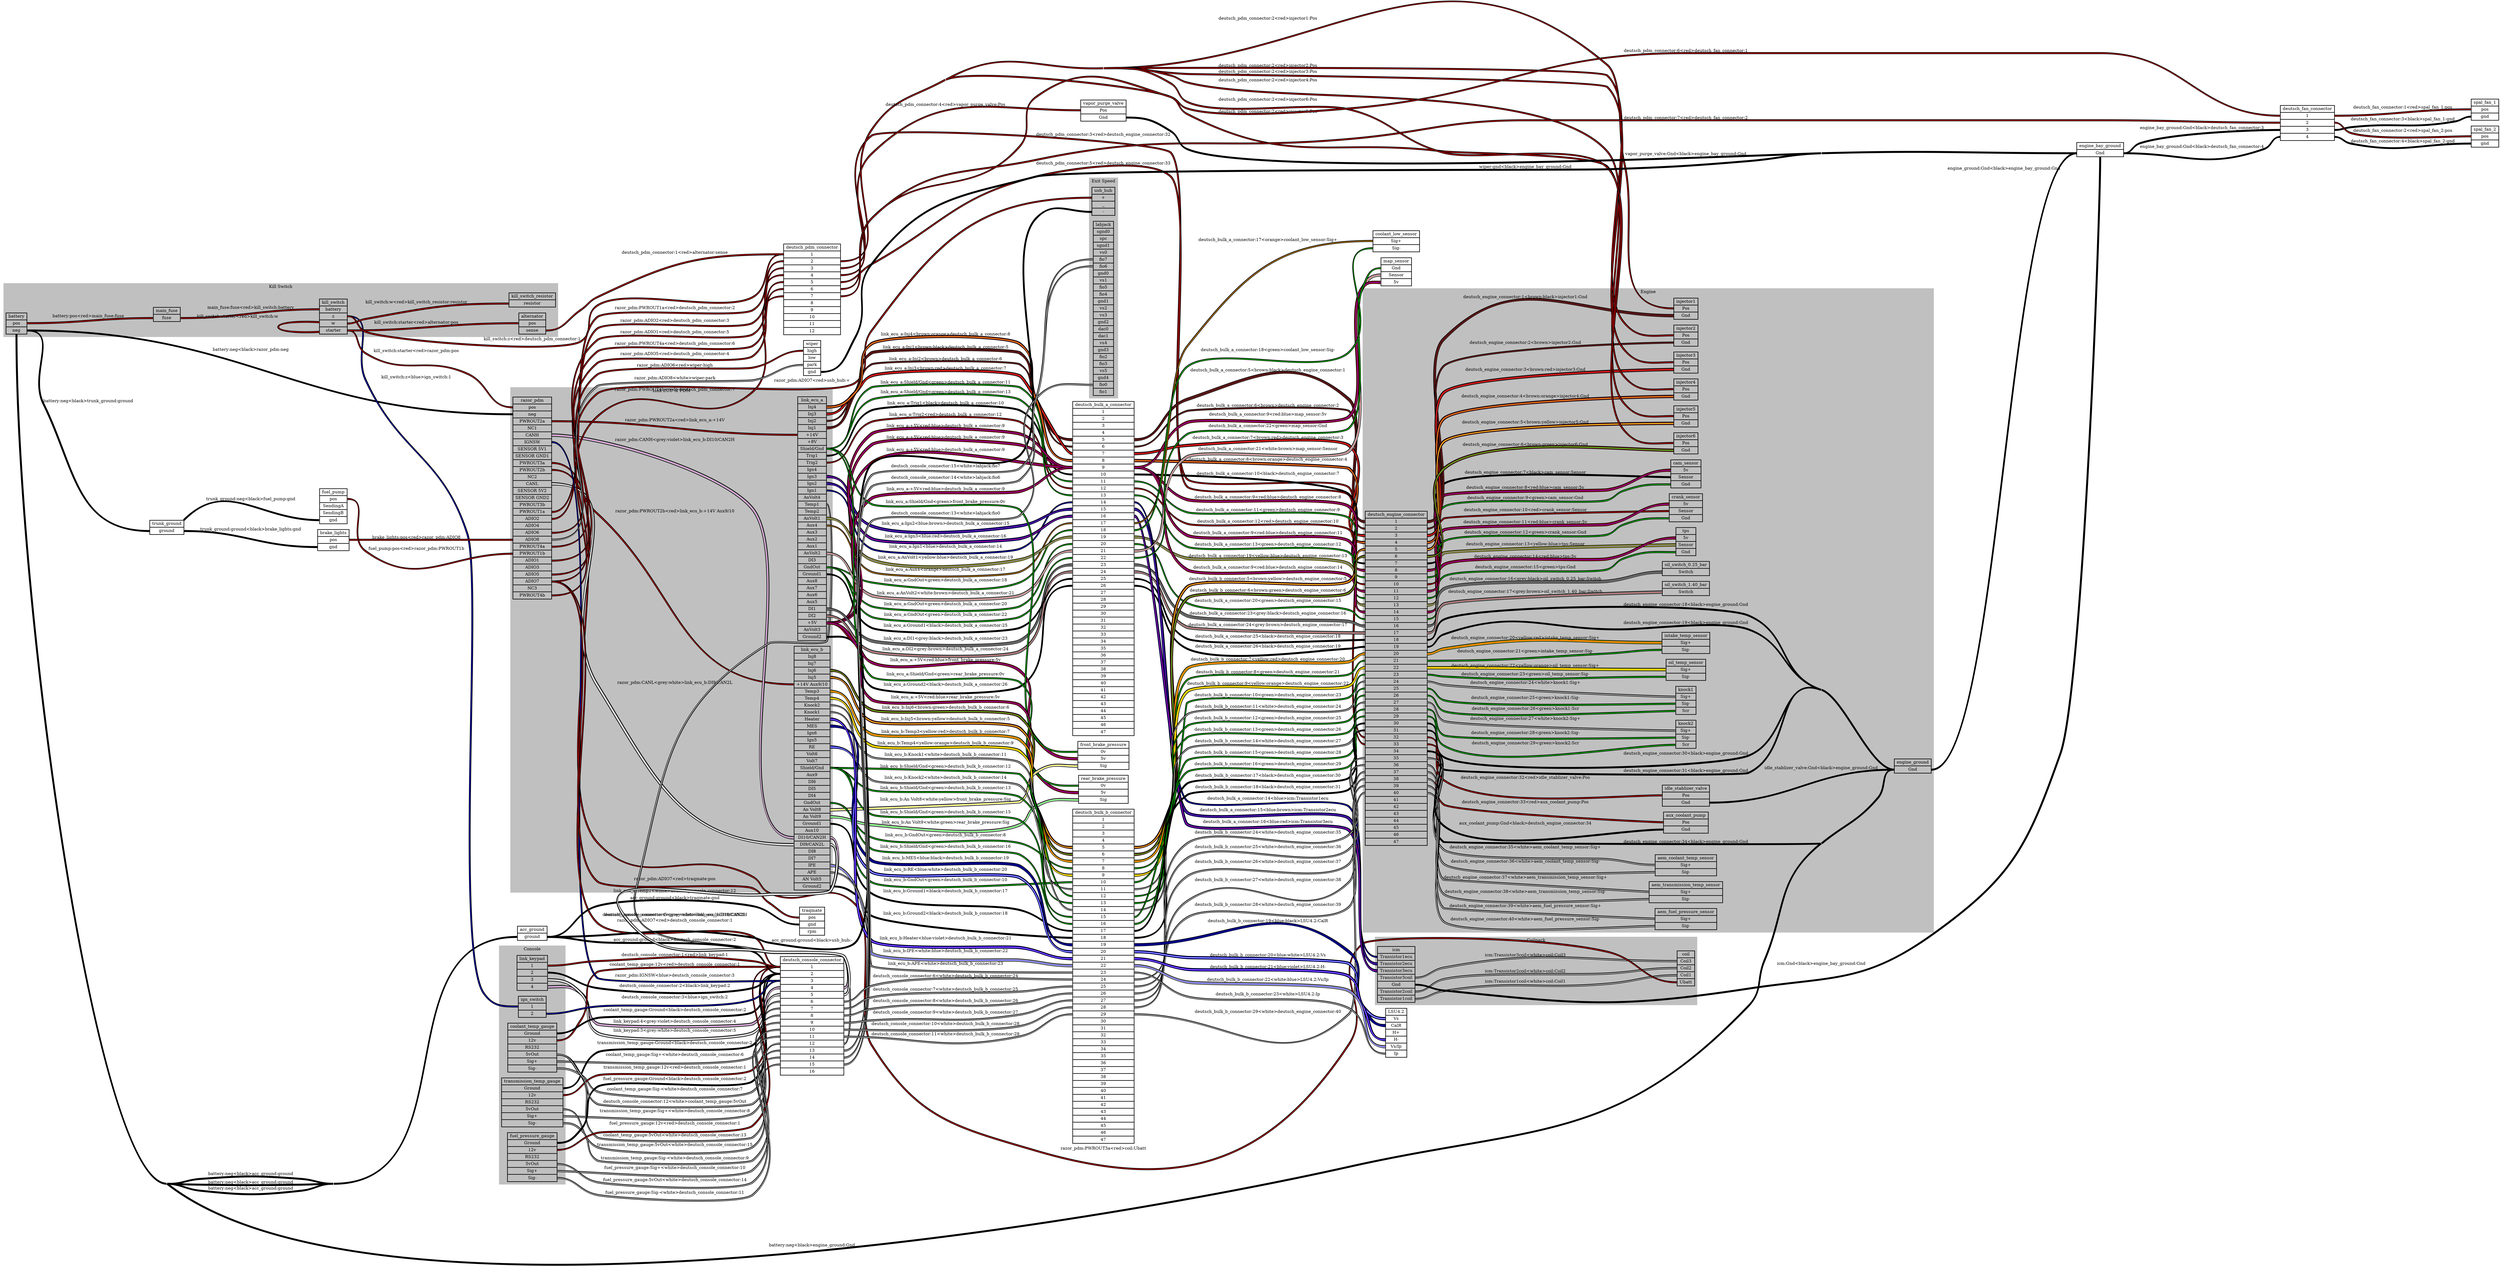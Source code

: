 graph "" {
	graph [bb="0,0,8256,4053",
		concentrate=true,
		rankdir=LR,
		ranksep=1.5
	];
	node [label="\N"];
	subgraph cluster_Console {
		graph [bb="1646,331.01,1865,1114",
			color=grey,
			label=Console,
			lheight=0.21,
			lp="1755.5,1102.5",
			lwidth=0.79,
			style=filled
		];
		ign_switch	[height=0.97222,
			label="ign_switch | <1> 1 | <2> 2 ",
			pos="1755.5,914.01",
			rects="1709.5,925.51,1801.5,948.51 1709.5,902.51,1801.5,925.51 1709.5,879.51,1801.5,902.51",
			shape=record,
			style=bold,
			width=1.2778];
		link_keypad	[height=1.6111,
			label="link_keypad | <1> 1 | <2> 2 | <3> 3 | <4> 4 ",
			pos="1755.5,1025",
			rects="1705,1059.5,1806,1082.5 1705,1036.5,1806,1059.5 1705,1013.5,1806,1036.5 1705,990.51,1806,1013.5 1705,967.51,1806,990.51",
			shape=record,
			style=bold,
			width=1.4028];
		coolant_temp_gauge	[height=2.25,
			label="coolant_temp_gauge | <Ground> Ground | <12v> 12v | <RS232> RS232 | <5vOut> 5vOut | <Sig+> Sig+ | <Sig-> Sig- ",
			pos="1755.5,780.01",
			rects="1674.5,837.51,1836.5,860.51 1674.5,814.51,1836.5,837.51 1674.5,791.51,1836.5,814.51 1674.5,768.51,1836.5,791.51 1674.5,745.51,1836.5,\
768.51 1674.5,722.51,1836.5,745.51 1674.5,699.51,1836.5,722.51",
			shape=record,
			style=bold,
			width=2.25];
		transmission_temp_gauge	[height=2.25,
			label="transmission_temp_gauge | <Ground> Ground | <12v> 12v | <RS232> RS232 | <5vOut> 5vOut | <Sig+> Sig+ | <Sig-> Sig- ",
			pos="1755.5,600.01",
			rects="1654,657.51,1857,680.51 1654,634.51,1857,657.51 1654,611.51,1857,634.51 1654,588.51,1857,611.51 1654,565.51,1857,588.51 1654,542.51,\
1857,565.51 1654,519.51,1857,542.51",
			shape=record,
			style=bold,
			width=2.8194];
		fuel_pressure_gauge	[height=2.25,
			label="fuel_pressure_gauge | <Ground> Ground | <12v> 12v | <RS232> RS232 | <5vOut> 5vOut | <Sig+> Sig+ | <Sig-> Sig- ",
			pos="1755.5,420.01",
			rects="1673.5,477.51,1837.5,500.51 1673.5,454.51,1837.5,477.51 1673.5,431.51,1837.5,454.51 1673.5,408.51,1837.5,431.51 1673.5,385.51,1837.5,\
408.51 1673.5,362.51,1837.5,385.51 1673.5,339.51,1837.5,362.51",
			shape=record,
			style=bold,
			width=2.2778];
	}
	subgraph cluster_Engine {
		graph [bb="4501,1295,6388,3402",
			color=grey,
			label=Engine,
			lheight=0.21,
			lp="5444.5,3390.5",
			lwidth=0.71,
			style=filled
		];
		deutsch_engine_connector	[height=15.347,
			label="deutsch_engine_connector | <1> 1 | <2> 2 | <3> 3 | <4> 4 | <5> 5 | <6> 6 | <7> 7 | <8> 8 | <9> 9 | <10> 10 | <11> 11 | <12> 12 | <\
13> 13 | <14> 14 | <15> 15 | <16> 16 | <17> 17 | <18> 18 | <19> 19 | <20> 20 | <21> 21 | <22> 22 | <23> 23 | <24> 24 | <25> 25 | <\
26> 26 | <27> 27 | <28> 28 | <29> 29 | <30> 30 | <31> 31 | <32> 32 | <33> 33 | <34> 34 | <35> 35 | <36> 36 | <37> 37 | <38> 38 | <\
39> 39 | <40> 40 | <41> 41 | <42> 42 | <43> 43 | <44> 44 | <45> 45 | <46> 46 | <47> 47 ",
			pos="4611.5,2119",
			rects="4509,2648,4714,2671 4509,2625,4714,2648 4509,2602,4714,2625 4509,2579,4714,2602 4509,2556,4714,2579 4509,2533,4714,2556 4509,2510,\
4714,2533 4509,2487,4714,2510 4509,2464,4714,2487 4509,2441,4714,2464 4509,2418,4714,2441 4509,2395,4714,2418 4509,2372,4714,2395 \
4509,2349,4714,2372 4509,2326,4714,2349 4509,2303,4714,2326 4509,2280,4714,2303 4509,2257,4714,2280 4509,2234,4714,2257 4509,2211,\
4714,2234 4509,2188,4714,2211 4509,2165,4714,2188 4509,2142,4714,2165 4509,2119,4714,2142 4509,2096,4714,2119 4509,2073,4714,2096 \
4509,2050,4714,2073 4509,2027,4714,2050 4509,2004,4714,2027 4509,1981,4714,2004 4509,1958,4714,1981 4509,1935,4714,1958 4509,1912,\
4714,1935 4509,1889,4714,1912 4509,1866,4714,1889 4509,1843,4714,1866 4509,1820,4714,1843 4509,1797,4714,1820 4509,1774,4714,1797 \
4509,1751,4714,1774 4509,1728,4714,1751 4509,1705,4714,1728 4509,1682,4714,1705 4509,1659,4714,1682 4509,1636,4714,1659 4509,1613,\
4714,1636 4509,1590,4714,1613 4509,1567,4714,1590",
			shape=record,
			style=bold,
			width=2.8472];
		engine_ground	[height=0.65278,
			label="engine_ground | <Gnd> Gnd ",
			pos="6319,1838",
			rects="6258,1838,6380,1861 6258,1815,6380,1838",
			shape=record,
			style=bold,
			width=1.6944];
		deutsch_engine_connector:34 -- engine_ground:Gnd	[color="black:black:black",
			label="deutsch_engine_connector:34<black>engine_ground:Gnd",
			labeltooltip="deutsch_engine_connector:34<black>engine_ground:Gnd",
			lp="5569,1587.5",
			penwidth=2.5,
			pos="4714,1877 4843.8,1877 4668.3,1673.1 4768,1590 4781.3,1578.9 6000.4,1576.5 6015.5,1585"];
		deutsch_engine_connector:18 -- engine_ground:Gnd	[color="black:black:black",
			label="deutsch_engine_connector:18<black>engine_ground:Gnd",
			labeltooltip="deutsch_engine_connector:18<black>engine_ground:Gnd",
			lp="5569,2367.5",
			penwidth=2.5,
			pos="4714,2246 4754,2246 4732.4,2299.7 4768,2318 4867.5,2369.2 5671.8,2375.2 5775,2332 5915.5,2273.2 5872.2,2139.6 6015.5,2088"];
		deutsch_engine_connector:19 -- engine_ground:Gnd	[color="black:black:black",
			label="deutsch_engine_connector:19<black>engine_ground:Gnd",
			labeltooltip="deutsch_engine_connector:19<black>engine_ground:Gnd",
			lp="5569,2319.5",
			penwidth=2.5,
			pos="4714,2223 4748.3,2223 4736.5,2264.5 4768,2278 4870.9,2322 5669.7,2323.8 5775,2286 5905.3,2239.3 5885.2,2134.7 6015.5,2088"];
		deutsch_engine_connector:30 -- engine_ground:Gnd	[color="black:black:black",
			label="deutsch_engine_connector:30<black>engine_ground:Gnd",
			labeltooltip="deutsch_engine_connector:30<black>engine_ground:Gnd",
			lp="5569,1880.5",
			penwidth=2.5,
			pos="4714,1969 4764.9,1969 4724.3,1894.2 4768,1868 4864,1810.5 5670.7,1832.5 5775,1873 5908.7,1924.9 5880.5,2136.4 6015.5,2088"];
		deutsch_engine_connector:31 -- engine_ground:Gnd	[color="black:black:black",
			label="deutsch_engine_connector:31<black>engine_ground:Gnd",
			labeltooltip="deutsch_engine_connector:31<black>engine_ground:Gnd",
			lp="5569,1823.5",
			penwidth=2.5,
			pos="6017.5,2088 6091.7,2061.2 6178.6,1826.9 6257.5,1826;4714,1946 4771.3,1946 4720.1,1860.4 4768,1829 4791.4,1813.7 5749.5,1804.5 5775,\
1816 5922.1,1882.3 5863.7,2142.8 6015.5,2088"];
		tps	[height=1.2917,
			label="tps | <5v> 5v | <Sensor> Sensor | <Gnd> Gnd ",
			pos="5569,2574",
			rects="5536,2597,5602,2620 5536,2574,5602,2597 5536,2551,5602,2574 5536,2528,5602,2551",
			shape=record,
			style=bold,
			width=0.91667];
		deutsch_engine_connector:15 -- tps:Gnd	[color="black:green:black",
			label="deutsch_engine_connector:15<green>tps:Gnd",
			labeltooltip="deutsch_engine_connector:15<green>tps:Gnd",
			lp="5038.5,2487.5",
			penwidth=2.5,
			pos="4714,2315 4781.1,2315 4713.6,2416.8 4768,2456 4816.8,2491.2 5252.2,2460.2 5309,2480 5337,2489.7 5335.4,2508.3 5363,2519 5434.7,2546.9 \
5458,2539 5535,2539"];
		deutsch_engine_connector:13 -- tps:Sensor	[color="black:yellow:blue:yellow:black",
			label="deutsch_engine_connector:13<yellow:blue>tps:Sensor",
			labeltooltip="deutsch_engine_connector:13<yellow:blue>tps:Sensor",
			lp="5038.5,2562.5",
			penwidth=2.5,
			pos="4714,2361 4794.1,2361 4704.3,2484.4 4768,2533 4776.5,2539.5 5524.3,2562 5535,2562"];
		deutsch_engine_connector:14 -- tps:"5v"	[color="black:red:blue:red:black",
			label="deutsch_engine_connector:14<red:blue>tps:5v",
			labeltooltip="deutsch_engine_connector:14<red:blue>tps:5v",
			lp="5038.5,2521.5",
			penwidth=2.5,
			pos="4714,2338 4787.8,2338 4708.7,2451.1 4768,2495 4792.2,2512.9 5279.4,2508.9 5309,2514 5412.9,2532 5429.6,2586 5535,2586"];
		cam_sensor	[height=1.2917,
			label="cam_sensor | <5v> 5v | <Sensor> Sensor | <Gnd> Gnd ",
			pos="5569,2796",
			rects="5519,2819,5619,2842 5519,2796,5619,2819 5519,2773,5619,2796 5519,2750,5619,2773",
			shape=record,
			style=bold,
			width=1.3889];
		deutsch_engine_connector:9 -- cam_sensor:Gnd	[color="black:green:black",
			label="deutsch_engine_connector:9<green>cam_sensor:Gnd",
			labeltooltip="deutsch_engine_connector:9<green>cam_sensor:Gnd",
			lp="5038.5,2715.5",
			penwidth=2.5,
			pos="4714,2453 4819.9,2453 4686.5,2617.4 4768,2685 4814.3,2723.4 5251.4,2690.5 5309,2708 5335.9,2716.2 5336.5,2731.7 5363,2741 5428.5,\
2764.1 5448.5,2761 5518,2761"];
		deutsch_engine_connector:7 -- cam_sensor:Sensor	[color="black:black:black",
			label="deutsch_engine_connector:7<black>cam_sensor:Sensor",
			labeltooltip="deutsch_engine_connector:7<black>cam_sensor:Sensor",
			lp="5038.5,2799.5",
			penwidth=2.5,
			pos="4714,2499 4832.9,2499 4677,2684.5 4768,2761 4831.8,2814.7 5434.6,2784 5518,2784"];
		deutsch_engine_connector:8 -- cam_sensor:"5v"	[color="black:red:blue:red:black",
			label="deutsch_engine_connector:8<red:blue>cam_sensor:5v",
			labeltooltip="deutsch_engine_connector:8<red:blue>cam_sensor:5v",
			lp="5038.5,2749.5",
			penwidth=2.5,
			pos="4714,2476 4826.4,2476 4681.7,2651 4768,2723 4791.1,2742.3 5279.4,2736.9 5309,2742 5405,2758.5 5420.6,2808 5518,2808"];
		crank_sensor	[height=1.2917,
			label="crank_sensor | <5v> 5v | <Sensor> Sensor | <Gnd> Gnd ",
			pos="5569,2685",
			rects="5514,2708,5624,2731 5514,2685,5624,2708 5514,2662,5624,2685 5514,2639,5624,2662",
			shape=record,
			style=bold,
			width=1.5278];
		deutsch_engine_connector:12 -- crank_sensor:Gnd	[color="black:green:black",
			label="deutsch_engine_connector:12<green>crank_sensor:Gnd",
			labeltooltip="deutsch_engine_connector:12<green>crank_sensor:Gnd",
			lp="5038.5,2601.5",
			penwidth=2.5,
			pos="4714,2384 4800.5,2384 4700,2517.6 4768,2571 4815.3,2608.2 5251.8,2575.4 5309,2594 5336.4,2603 5336,2619.8 5363,2630 5425.9,2653.7 \
5445.7,2650 5513,2650"];
		deutsch_engine_connector:10 -- crank_sensor:Sensor	[color="black:red:black",
			label="deutsch_engine_connector:10<red>crank_sensor:Sensor",
			labeltooltip="deutsch_engine_connector:10<red>crank_sensor:Sensor",
			lp="5038.5,2676.5",
			penwidth=2.5,
			pos="4714,2430 4813.4,2430 4690.8,2584.4 4768,2647 4784.1,2660 5492.3,2673 5513,2673"];
		deutsch_engine_connector:11 -- crank_sensor:"5v"	[color="black:red:blue:red:black",
			label="deutsch_engine_connector:11<red:blue>crank_sensor:5v",
			labeltooltip="deutsch_engine_connector:11<red:blue>crank_sensor:5v",
			lp="5038.5,2635.5",
			penwidth=2.5,
			pos="4714,2407 4806.9,2407 4695.3,2551.1 4768,2609 4791.5,2627.7 5279.4,2622.6 5309,2628 5403.2,2645.2 5417.3,2697 5513,2697"];
		knock1	[height=1.2917,
			label="knock1 | <Sig+> Sig+ | <Sig-> Sig- | <Scr> Scr ",
			pos="5569,2054",
			rects="5535.5,2077,5602.5,2100 5535.5,2054,5602.5,2077 5535.5,2031,5602.5,2054 5535.5,2008,5602.5,2031",
			shape=record,
			style=bold,
			width=0.93056];
		deutsch_engine_connector:26 -- knock1:Scr	[color="black:green:black",
			label="deutsch_engine_connector:26<green>knock1:Scr",
			labeltooltip="deutsch_engine_connector:26<green>knock1:Scr",
			lp="5038.5,2025.5",
			penwidth=2.5,
			pos="4714,2061 4744.7,2061 4739,2028.1 4768,2018 4881.5,1978.3 5188.8,2017.7 5309,2018 5409,2018.2 5434,2019 5534,2019"];
		deutsch_engine_connector:24 -- knock1:"Sig+"	[color="black:white:black",
			label="deutsch_engine_connector:24<white>knock1:Sig+",
			labeltooltip="deutsch_engine_connector:24<white>knock1:Sig+",
			lp="5038.5,2113.5",
			penwidth=2.5,
			pos="4714,2107 5078.9,2107 5169.1,2066 5534,2066"];
		deutsch_engine_connector:25 -- knock1:"Sig-"	[color="black:green:black",
			label="deutsch_engine_connector:25<green>knock1:Sig-",
			labeltooltip="deutsch_engine_connector:25<green>knock1:Sig-",
			lp="5038.5,2060.5",
			penwidth=2.5,
			pos="4714,2084 4741.7,2084 4741.3,2060.3 4768,2053 4850.1,2030.5 5448.9,2042 5534,2042"];
		knock2	[height=1.2917,
			label="knock2 | <Sig+> Sig+ | <Sig-> Sig- | <Scr> Scr ",
			pos="5569,1943",
			rects="5535.5,1966,5602.5,1989 5535.5,1943,5602.5,1966 5535.5,1920,5602.5,1943 5535.5,1897,5602.5,1920",
			shape=record,
			style=bold,
			width=0.93056];
		deutsch_engine_connector:29 -- knock2:Scr	[color="black:green:black",
			label="deutsch_engine_connector:29<green>knock2:Scr",
			labeltooltip="deutsch_engine_connector:29<green>knock2:Scr",
			lp="5038.5,1911.5",
			penwidth=2.5,
			pos="4714,1992 4759.9,1992 4728,1926.4 4768,1904 4916.5,1820.9 5363.8,1908 5534,1908"];
		deutsch_engine_connector:27 -- knock2:"Sig+"	[color="black:white:black",
			label="deutsch_engine_connector:27<white>knock2:Sig+",
			labeltooltip="deutsch_engine_connector:27<white>knock2:Sig+",
			lp="5038.5,1988.5",
			penwidth=2.5,
			pos="4714,2038 4748.9,2038 4736.2,1995.3 4768,1981 4806.8,1963.5 5491.4,1955 5534,1955"];
		deutsch_engine_connector:28 -- knock2:"Sig-"	[color="black:green:black",
			label="deutsch_engine_connector:28<green>knock2:Sig-",
			labeltooltip="deutsch_engine_connector:28<green>knock2:Sig-",
			lp="5038.5,1946.5",
			penwidth=2.5,
			pos="4714,2015 4755.4,2015 4731.3,1958.2 4768,1939 4843.4,1899.6 5448.9,1931 5534,1931"];
		intake_temp_sensor	[height=0.97222,
			label="intake_temp_sensor | <Sig+> Sig+ | <Sig-> Sig- ",
			pos="5569,2242",
			rects="5490,2253.5,5648,2276.5 5490,2230.5,5648,2253.5 5490,2207.5,5648,2230.5",
			shape=record,
			style=bold,
			width=2.1944];
		deutsch_engine_connector:21 -- intake_temp_sensor:"Sig-"	[color="black:green:black",
			label="deutsch_engine_connector:21<green>intake_temp_sensor:Sig-",
			labeltooltip="deutsch_engine_connector:21<green>intake_temp_sensor:Sig-",
			lp="5038.5,2215.5",
			penwidth=2.5,
			pos="4714,2177 4978.8,2177 5044.6,2193 5309,2208 5389,2212.5 5408.9,2219 5489,2219"];
		deutsch_engine_connector:20 -- intake_temp_sensor:"Sig+"	[color="black:yellow:red:yellow:black",
			label="deutsch_engine_connector:20<yellow:red>intake_temp_sensor:Sig+",
			labeltooltip="deutsch_engine_connector:20<yellow:red>intake_temp_sensor:Sig+",
			lp="5038.5,2266.5",
			penwidth=2.5,
			pos="4714,2200 4740.1,2200 4742.5,2217.5 4768,2223 5081.2,2291.2 5168.4,2242 5489,2242"];
		oil_temp_sensor	[height=0.97222,
			label="oil_temp_sensor | <Sig+> Sig+ | <Sig-> Sig- ",
			pos="5569,2154",
			rects="5503.5,2165.5,5634.5,2188.5 5503.5,2142.5,5634.5,2165.5 5503.5,2119.5,5634.5,2142.5",
			shape=record,
			style=bold,
			width=1.8194];
		deutsch_engine_connector:23 -- oil_temp_sensor:"Sig-"	[color="black:green:black",
			label="deutsch_engine_connector:23<green>oil_temp_sensor:Sig-",
			labeltooltip="deutsch_engine_connector:23<green>oil_temp_sensor:Sig-",
			lp="5038.5,2138.5",
			penwidth=2.5,
			pos="4714,2131 5064.2,2131 5151.8,2131 5502,2131"];
		deutsch_engine_connector:22 -- oil_temp_sensor:"Sig+"	[color="black:yellow:orange:yellow:black",
			label="deutsch_engine_connector:22<yellow:orange>oil_temp_sensor:Sig+",
			labeltooltip="deutsch_engine_connector:22<yellow:orange>oil_temp_sensor:Sig+",
			lp="5038.5,2161.5",
			penwidth=2.5,
			pos="4714,2154 5064.2,2154 5151.8,2154 5502,2154"];
		"oil_switch_0.25_bar"	[height=0.65278,
			label="oil_switch_0.25_bar | <Switch> Switch ",
			pos="5569,2486",
			rects="5491,2486,5647,2509 5491,2463,5647,2486",
			shape=record,
			style=bold,
			width=2.1667];
		deutsch_engine_connector:16 -- "oil_switch_0.25_bar":Switch	[color="black:grey:black:grey:black",
			label="deutsch_engine_connector:16<grey:black>oil_switch_0.25_bar:Switch",
			labeltooltip="deutsch_engine_connector:16<grey:black>oil_switch_0.25_bar:Switch",
			lp="5038.5,2448.5",
			penwidth=2.5,
			pos="4714,2292 4774.1,2292 4718.5,2381.9 4768,2416 4817.6,2450.1 5249.4,2432.5 5309,2441 5333.4,2444.5 5338.8,2449.2 5363,2454 5419,2465.1 \
5432.9,2474 5490,2474"];
		"oil_switch_1.40_bar"	[height=0.65278,
			label="oil_switch_1.40_bar | <Switch> Switch ",
			pos="5569,2421",
			rects="5491,2421,5647,2444 5491,2398,5647,2421",
			shape=record,
			style=bold,
			width=2.1667];
		deutsch_engine_connector:17 -- "oil_switch_1.40_bar":Switch	[color="black:grey:brown:grey:black",
			label="deutsch_engine_connector:17<grey:brown>oil_switch_1.40_bar:Switch",
			labeltooltip="deutsch_engine_connector:17<grey:brown>oil_switch_1.40_bar:Switch",
			lp="5038.5,2406.5",
			penwidth=2.5,
			pos="4714,2269 4764.5,2269 4725.4,2341.9 4768,2369 4776.5,2374.4 5480,2409 5490,2409"];
		idle_stablizer_valve	[height=0.97222,
			label="idle_stablizer_valve | <Pos> Pos | <Gnd> Gnd ",
			pos="5569,1741",
			rects="5491,1752.5,5647,1775.5 5491,1729.5,5647,1752.5 5491,1706.5,5647,1729.5",
			shape=record,
			style=bold,
			width=2.1667];
		deutsch_engine_connector:32 -- idle_stablizer_valve:Pos	[color="black:red:black",
			label="deutsch_engine_connector:32<red>idle_stablizer_valve:Pos",
			labeltooltip="deutsch_engine_connector:32<red>idle_stablizer_valve:Pos",
			lp="5038.5,1799.5",
			penwidth=2.5,
			pos="4714,1923 4777,1923 4716.9,1828.9 4768,1792 4898.4,1697.9 5329.2,1741 5490,1741"];
		aux_coolant_pump	[height=0.97222,
			label="aux_coolant_pump | <Pos> Pos | <Gnd> Gnd ",
			pos="5569,1653",
			rects="5495,1664.5,5643,1687.5 5495,1641.5,5643,1664.5 5495,1618.5,5643,1641.5",
			shape=record,
			style=bold,
			width=2.0556];
		deutsch_engine_connector:33 -- aux_coolant_pump:Pos	[color="black:red:black",
			label="deutsch_engine_connector:33<red>aux_coolant_pump:Pos",
			labeltooltip="deutsch_engine_connector:33<red>aux_coolant_pump:Pos",
			lp="5038.5,1719.5",
			penwidth=2.5,
			pos="4714,1900 4800.9,1900 4700.7,1767.1 4768,1712 4799.3,1686.4 5453.5,1653 5494,1653"];
		aem_coolant_temp_sensor	[height=0.97222,
			label="aem_coolant_temp_sensor | <Sig+> Sig+ | <Sig-> Sig- ",
			pos="5569,1514",
			rects="5467.5,1525.5,5670.5,1548.5 5467.5,1502.5,5670.5,1525.5 5467.5,1479.5,5670.5,1502.5",
			shape=record,
			style=bold,
			width=2.8194];
		deutsch_engine_connector:36 -- aem_coolant_temp_sensor:"Sig-"	[color="black:white:black",
			label="deutsch_engine_connector:36<white>aem_coolant_temp_sensor:Sig-",
			labeltooltip="deutsch_engine_connector:36<white>aem_coolant_temp_sensor:Sig-",
			lp="5038.5,1525.5",
			penwidth=2.5,
			pos="4714,1831 4855.2,1831 4661.8,1611 4768,1518 4826.4,1466.9 5388.4,1491 5466,1491"];
		deutsch_engine_connector:35 -- aem_coolant_temp_sensor:"Sig+"	[color="black:white:black",
			label="deutsch_engine_connector:35<white>aem_coolant_temp_sensor:Sig+",
			labeltooltip="deutsch_engine_connector:35<white>aem_coolant_temp_sensor:Sig+",
			lp="5038.5,1572.5",
			penwidth=2.5,
			pos="4714,1854 4844.7,1854 4670,1651.4 4768,1565 4813.2,1525.2 5249,1538.4 5309,1533 5379,1526.7 5395.7,1514 5466,1514"];
		aem_transmission_temp_sensor	[height=0.97222,
			label="aem_transmission_temp_sensor | <Sig+> Sig+ | <Sig-> Sig- ",
			pos="5569,1426",
			rects="5447.5,1437.5,5690.5,1460.5 5447.5,1414.5,5690.5,1437.5 5447.5,1391.5,5690.5,1414.5",
			shape=record,
			style=bold,
			width=3.375];
		deutsch_engine_connector:38 -- aem_transmission_temp_sensor:"Sig-"	[color="black:white:black",
			label="deutsch_engine_connector:38<white>aem_transmission_temp_sensor:Sig-",
			labeltooltip="deutsch_engine_connector:38<white>aem_transmission_temp_sensor:Sig-",
			lp="5038.5,1426.5",
			penwidth=2.5,
			pos="4714,1785 4796.2,1785 4706.4,1473.5 4768,1419 4824.5,1369.1 5370.6,1403 5446,1403"];
		deutsch_engine_connector:37 -- aem_transmission_temp_sensor:"Sig+"	[color="black:white:black",
			label="deutsch_engine_connector:37<white>aem_transmission_temp_sensor:Sig+",
			labeltooltip="deutsch_engine_connector:37<white>aem_transmission_temp_sensor:Sig+",
			lp="5038.5,1473.5",
			penwidth=2.5,
			pos="4714,1808 4790.9,1808 4711,1517.7 4768,1466 4768.4,1465.6 5445.4,1426 5446,1426"];
		aem_fuel_pressure_sensor	[height=0.97222,
			label="aem_fuel_pressure_sensor | <Sig+> Sig+ | <Sig-> Sig- ",
			pos="5569,1338",
			rects="5467,1349.5,5671,1372.5 5467,1326.5,5671,1349.5 5467,1303.5,5671,1326.5",
			shape=record,
			style=bold,
			width=2.8333];
		deutsch_engine_connector:40 -- aem_fuel_pressure_sensor:"Sig-"	[color="black:white:black",
			label="deutsch_engine_connector:40<white>aem_fuel_pressure_sensor:Sig-",
			labeltooltip="deutsch_engine_connector:40<white>aem_fuel_pressure_sensor:Sig-",
			lp="5038.5,1335.5",
			penwidth=2.5,
			pos="4714,1739 4806.1,1739 4699.3,1389.4 4768,1328 4825.8,1276.3 5388.4,1315 5466,1315"];
		deutsch_engine_connector:39 -- aem_fuel_pressure_sensor:"Sig+"	[color="black:white:black",
			label="deutsch_engine_connector:39<white>aem_fuel_pressure_sensor:Sig+",
			labeltooltip="deutsch_engine_connector:39<white>aem_fuel_pressure_sensor:Sig+",
			lp="5038.5,1379.5",
			penwidth=2.5,
			pos="4714,1762 4801.5,1762 4703.4,1431.1 4768,1372 4775.2,1365.5 5456.3,1338 5466,1338"];
		injector1	[height=0.97222,
			label="injector1 | <Pos> Pos | <Gnd> Gnd ",
			pos="5569,3336",
			rects="5529,3347.5,5609,3370.5 5529,3324.5,5609,3347.5 5529,3301.5,5609,3324.5",
			shape=record,
			style=bold,
			width=1.1111];
		deutsch_engine_connector:1 -- injector1:Gnd	[color="black:brown:black:brown:black",
			label="deutsch_engine_connector:1<brown:black>injector1:Gnd",
			labeltooltip="deutsch_engine_connector:1<brown:black>injector1:Gnd",
			lp="5038.5,3377.5",
			penwidth=2.5,
			pos="4714,2637 4849,2637 4672.8,3146.4 4768,3242 5007.4,3482.4 5188.8,3313 5528,3313"];
		injector2	[height=0.97222,
			label="injector2 | <Pos> Pos | <Gnd> Gnd ",
			pos="5569,3248",
			rects="5529,3259.5,5609,3282.5 5529,3236.5,5609,3259.5 5529,3213.5,5609,3236.5",
			shape=record,
			style=bold,
			width=1.1111];
		deutsch_engine_connector:2 -- injector2:Gnd	[color="black:brown:black",
			label="deutsch_engine_connector:2<brown>injector2:Gnd",
			labeltooltip="deutsch_engine_connector:2<brown>injector2:Gnd",
			lp="5038.5,3230.5",
			penwidth=2.5,
			pos="4714,2614 4837.9,2614 4679.4,3082.4 4768,3169 4828.6,3228.2 5443.3,3225 5528,3225"];
		injector3	[height=0.97222,
			label="injector3 | <Pos> Pos | <Gnd> Gnd ",
			pos="5569,3160",
			rects="5529,3171.5,5609,3194.5 5529,3148.5,5609,3171.5 5529,3125.5,5609,3148.5",
			shape=record,
			style=bold,
			width=1.1111];
		deutsch_engine_connector:3 -- injector3:Gnd	[color="black:brown:red:brown:black",
			label="deutsch_engine_connector:3<brown:red>injector3:Gnd",
			labeltooltip="deutsch_engine_connector:3<brown:red>injector3:Gnd",
			lp="5038.5,3157.5",
			penwidth=2.5,
			pos="4714,2591 4822.4,2591 4690.1,3000.5 4768,3076 4889.6,3194 5358.6,3137 5528,3137"];
		injector4	[height=0.97222,
			label="injector4 | <Pos> Pos | <Gnd> Gnd ",
			pos="5569,3072",
			rects="5529,3083.5,5609,3106.5 5529,3060.5,5609,3083.5 5529,3037.5,5609,3060.5",
			shape=record,
			style=bold,
			width=1.1111];
		deutsch_engine_connector:4 -- injector4:Gnd	[color="black:brown:orange:brown:black",
			label="deutsch_engine_connector:4<brown:orange>injector4:Gnd",
			labeltooltip="deutsch_engine_connector:4<brown:orange>injector4:Gnd",
			lp="5038.5,3064.5",
			penwidth=2.5,
			pos="4714,2568 4805.7,2568 4702,2913.4 4768,2977 4890.1,3094.7 5358.4,3049 5528,3049"];
		injector5	[height=0.97222,
			label="injector5 | <Pos> Pos | <Gnd> Gnd ",
			pos="5569,2984",
			rects="5529,2995.5,5609,3018.5 5529,2972.5,5609,2995.5 5529,2949.5,5609,2972.5",
			shape=record,
			style=bold,
			width=1.1111];
		deutsch_engine_connector:5 -- injector5:Gnd	[color="black:brown:yellow:brown:black",
			label="deutsch_engine_connector:5<brown:yellow>injector5:Gnd",
			labeltooltip="deutsch_engine_connector:5<brown:yellow>injector5:Gnd",
			lp="5038.5,2965.5",
			penwidth=2.5,
			pos="4714,2545 4794,2545 4709.4,2846.5 4768,2901 4830,2958.7 5443.3,2961 5528,2961"];
		injector6	[height=0.97222,
			label="injector6 | <Pos> Pos | <Gnd> Gnd ",
			pos="5569,2896",
			rects="5529,2907.5,5609,2930.5 5529,2884.5,5609,2907.5 5529,2861.5,5609,2884.5",
			shape=record,
			style=bold,
			width=1.1111];
		deutsch_engine_connector:6 -- injector6:Gnd	[color="black:brown:green:brown:black",
			label="deutsch_engine_connector:6<brown:green>injector6:Gnd",
			labeltooltip="deutsch_engine_connector:6<brown:green>injector6:Gnd",
			lp="5038.5,2891.5",
			penwidth=2.5,
			pos="4714,2522 4844.7,2522 4671,2723.5 4768,2811 4893.8,2924.5 5358.6,2873 5528,2873"];
		idle_stablizer_valve:Gnd -- engine_ground:Gnd	[color="black:black:black",
			label="idle_stablizer_valve:Gnd<black>engine_ground:Gnd",
			labeltooltip="idle_stablizer_valve:Gnd<black>engine_ground:Gnd",
			lp="6016.5,1831.5",
			penwidth=2.5,
			pos="5648,1718 5923.3,1718 5982.7,1826 6258,1826"];
		aux_coolant_pump:Gnd -- deutsch_engine_connector:34	[color="black:black:black",
			label="aux_coolant_pump:Gnd<black>deutsch_engine_connector:34",
			labeltooltip="aux_coolant_pump:Gnd<black>deutsch_engine_connector:34",
			lp="5038.5,1649.5",
			penwidth=2.5,
			pos="5494,1630 5332.6,1630 4893.4,1540.5 4768,1642 4684.7,1709.5 4821.2,1877 4714,1877"];
	}
	subgraph cluster_Coilpack {
		graph [bb="4541.5,1034,5606,1257",
			color=grey,
			label=Coilpack,
			lheight=0.21,
			lp="5073.8,1245.5",
			lwidth=0.85,
			style=filled
		];
		icm	[height=2.5694,
			label="icm | <Transistor1ecu> Transistor1ecu | <Transistor2ecu> Transistor2ecu | <Transistor3ecu> Transistor3ecu | <Transistor3coil> Transistor3coil | <\
Gnd> Gnd | <Transistor2coil> Transistor2coil | <Transistor1coil> Transistor1coil ",
			pos="4611.5,1134",
			rects="4549.5,1203,4673.5,1226 4549.5,1180,4673.5,1203 4549.5,1157,4673.5,1180 4549.5,1134,4673.5,1157 4549.5,1111,4673.5,1134 4549.5,1088,\
4673.5,1111 4549.5,1065,4673.5,1088 4549.5,1042,4673.5,1065",
			shape=record,
			style=bold,
			width=1.7222];
		coil	[height=1.6111,
			label="coil | <Coil3> Coil3 | <Coil2> Coil2 | <Coil1> Coil1 | <Ubatt> Ubatt ",
			pos="5569,1100",
			rects="5540,1134.5,5598,1157.5 5540,1111.5,5598,1134.5 5540,1088.5,5598,1111.5 5540,1065.5,5598,1088.5 5540,1042.5,5598,1065.5",
			shape=record,
			style=bold,
			width=0.80556];
		icm:Transistor3coil -- coil:Coil3	[color="black:white:black",
			label="icm:Transistor3coil<white>coil:Coil3",
			labeltooltip="icm:Transistor3coil<white>coil:Coil3",
			lp="5038.5,1129.5",
			penwidth=2.5,
			pos="4674.5,1122 5058.7,1122 5154.8,1123 5539,1123"];
		icm:Transistor1coil -- coil:Coil1	[color="black:white:black",
			label="icm:Transistor1coil<white>coil:Coil1",
			labeltooltip="icm:Transistor1coil<white>coil:Coil1",
			lp="5038.5,1068.5",
			penwidth=2.5,
			pos="4674.5,1053 4956.5,1053 5027.2,1049.4 5309,1061 5411.4,1065.2 5436.5,1077 5539,1077"];
		icm:Transistor2coil -- coil:Coil2	[color="black:white:black",
			label="icm:Transistor2coil<white>coil:Coil2",
			labeltooltip="icm:Transistor2coil<white>coil:Coil2",
			lp="5038.5,1103.5",
			penwidth=2.5,
			pos="4674.5,1076 5058.9,1076 5154.6,1100 5539,1100"];
	}
	subgraph "cluster_Exit Speed" {
		graph [bb="3596.5,3085,3691.5,3811",
			color=grey,
			label="Exit Speed",
			lheight=0.21,
			lp="3644,3799.5",
			lwidth=1.10,
			style=filled
		];
		labjack	[height=8,
			label="labjack | <sgnd0> sgnd0 | < spc>  spc | < sgnd1>  sgnd1 | < vs0>  vs0 | <fio7> fio7 | < fio6>  fio6 | < gnd0>  gnd0 | < vs1>  vs1 | <\
fio5> fio5 | < fio4>  fio4 | < gnd1>  gnd1 | < vs2>  vs2 | <vs3> vs3 | < gnd2>  gnd2 | < dac0>  dac0 | < dac1>  dac1 | <vs4> vs4 | < \
gnd3>  gnd3 | < fio2>  fio2 | < fio3>  fio3 | <vs5> vs5 | < gnd4>  gnd4 | < fio0>  fio0 | < fio1>  fio1 ",
			pos="3643.5,3492",
			rects="3610,3756.5,3677,3779.5 3610,3733.5,3677,3756.5 3610,3710.5,3677,3733.5 3610,3687.5,3677,3710.5 3610,3664.5,3677,3687.5 3610,3641.5,\
3677,3664.5 3610,3618.5,3677,3641.5 3610,3595.5,3677,3618.5 3610,3572.5,3677,3595.5 3610,3549.5,3677,3572.5 3610,3526.5,3677,3549.5 \
3610,3503.5,3677,3526.5 3610,3480.5,3677,3503.5 3610,3457.5,3677,3480.5 3610,3434.5,3677,3457.5 3610,3411.5,3677,3434.5 3610,3388.5,\
3677,3411.5 3610,3365.5,3677,3388.5 3610,3342.5,3677,3365.5 3610,3319.5,3677,3342.5 3610,3296.5,3677,3319.5 3610,3273.5,3677,3296.5 \
3610,3250.5,3677,3273.5 3610,3227.5,3677,3250.5 3610,3204.5,3677,3227.5",
			shape=record,
			style=bold,
			width=0.93056];
		usb_hub	[height=1.2917,
			label="usb_hub | <+> + | <_> _ | <-> - ",
			pos="3643.5,3139",
			rects="3605.5,3162,3681.5,3185 3605.5,3139,3681.5,3162 3605.5,3116,3681.5,3139 3605.5,3093,3681.5,3116",
			shape=record,
			style=bold,
			width=1.0556];
	}
	subgraph "cluster_Link ECU & PDM" {
		graph [bb="1683.5,1232,2748,2901",
			color=grey,
			label="Link ECU & PDM",
			lheight=0.21,
			lp="2215.8,2889.5",
			lwidth=1.75,
			style=filled
		];
		razor_pdm	[height=9.2778,
			label="razor_pdm | <pos> pos | <neg> neg | <PWROUT2a> PWROUT2a | <NC1> NC1 | <CANH> CANH | <IGNSW> IGNSW | <SENSOR 5V1> SENSOR 5V1 | <SENSOR \
GND1> SENSOR GND1 | <PWROUT3a> PWROUT3a | <PWROUT2b> PWROUT2b | <NC2> NC2 | <CANL> CANL | <SENSOR 5V2> SENSOR 5V2 | <SENSOR GND2> \
SENSOR GND2 | <PWROUT3b> PWROUT3b | <PWROUT1a> PWROUT1a | <ADIO2> ADIO2 | <ADIO4> ADIO4 | <ADIO6> ADIO6 | <ADIO8> ADIO8 | <PWROUT4a> \
PWROUT4a | <PWROUT1b> PWROUT1b | <ADIO1> ADIO1 | <ADIO3> ADIO3 | <ADIO5> ADIO5 | <ADIO7> ADIO7 | <NC3> NC3 | <PWROUT4b> PWROUT4b ",
			pos="1755.5,2516",
			rects="1691.5,2826.5,1819.5,2849.5 1691.5,2803.5,1819.5,2826.5 1691.5,2780.5,1819.5,2803.5 1691.5,2757.5,1819.5,2780.5 1691.5,2734.5,1819.5,\
2757.5 1691.5,2711.5,1819.5,2734.5 1691.5,2688.5,1819.5,2711.5 1691.5,2665.5,1819.5,2688.5 1691.5,2642.5,1819.5,2665.5 1691.5,2619.5,\
1819.5,2642.5 1691.5,2596.5,1819.5,2619.5 1691.5,2573.5,1819.5,2596.5 1691.5,2550.5,1819.5,2573.5 1691.5,2527.5,1819.5,2550.5 1691.5,\
2504.5,1819.5,2527.5 1691.5,2481.5,1819.5,2504.5 1691.5,2458.5,1819.5,2481.5 1691.5,2435.5,1819.5,2458.5 1691.5,2412.5,1819.5,2435.5 \
1691.5,2389.5,1819.5,2412.5 1691.5,2366.5,1819.5,2389.5 1691.5,2343.5,1819.5,2366.5 1691.5,2320.5,1819.5,2343.5 1691.5,2297.5,1819.5,\
2320.5 1691.5,2274.5,1819.5,2297.5 1691.5,2251.5,1819.5,2274.5 1691.5,2228.5,1819.5,2251.5 1691.5,2205.5,1819.5,2228.5 1691.5,2182.5,\
1819.5,2205.5",
			shape=record,
			style=bold,
			width=1.7778];
		link_ecu_a	[height=11.194,
			label="link_ecu_a | <Inj4> Inj4 | <Inj3> Inj3 | <Inj2> Inj2 | <Inj1> Inj1 | <+14V> +14V | <+8V> +8V | <Shield/Gnd> Shield/Gnd | <Trig1> \
Trig1 | <Trig2> Trig2 | <Ign4> Ign4 | <Ign3> Ign3 | <Ign2> Ign2 | <Ign1> Ign1 | <AnVolt4> AnVolt4 | <Temp1> Temp1 | <Temp2> Temp2 | <\
AnVolt1> AnVolt1 | <Aux4> Aux4 | <Aux3> Aux3 | <Aux2> Aux2 | <Aux1> Aux1 | <AnVolt2> AnVolt2 | <DI3> DI3 | <GndOut> GndOut | <Ground1> \
Ground1 | <Aux8> Aux8 | <Aux7> Aux7 | <Aux6> Aux6 | <Aux5> Aux5 | <DI1> DI1 | <DI2> DI2 | <+5V> +5V | <AnVolt3> AnVolt3 | <Ground2> \
Ground2 ",
			pos="2680.5,2467",
			rects="2633,2846.5,2728,2869.5 2633,2823.5,2728,2846.5 2633,2800.5,2728,2823.5 2633,2777.5,2728,2800.5 2633,2754.5,2728,2777.5 2633,2731.5,\
2728,2754.5 2633,2708.5,2728,2731.5 2633,2685.5,2728,2708.5 2633,2662.5,2728,2685.5 2633,2639.5,2728,2662.5 2633,2616.5,2728,2639.5 \
2633,2593.5,2728,2616.5 2633,2570.5,2728,2593.5 2633,2547.5,2728,2570.5 2633,2524.5,2728,2547.5 2633,2501.5,2728,2524.5 2633,2478.5,\
2728,2501.5 2633,2455.5,2728,2478.5 2633,2432.5,2728,2455.5 2633,2409.5,2728,2432.5 2633,2386.5,2728,2409.5 2633,2363.5,2728,2386.5 \
2633,2340.5,2728,2363.5 2633,2317.5,2728,2340.5 2633,2294.5,2728,2317.5 2633,2271.5,2728,2294.5 2633,2248.5,2728,2271.5 2633,2225.5,\
2728,2248.5 2633,2202.5,2728,2225.5 2633,2179.5,2728,2202.5 2633,2156.5,2728,2179.5 2633,2133.5,2728,2156.5 2633,2110.5,2728,2133.5 \
2633,2087.5,2728,2110.5 2633,2064.5,2728,2087.5",
			shape=record,
			style=bold,
			width=1.3194];
		razor_pdm:PWROUT2a -- link_ecu_a:"+14V"	[color="black:red:black",
			label="razor_pdm:PWROUT2a<red>link_ecu_a:+14V",
			labeltooltip="razor_pdm:PWROUT2a<red>link_ecu_a:+14V",
			lp="2227,2774.5",
			penwidth=2.5,
			pos="1820.5,2769 2181.1,2769 2270.9,2743 2631.5,2743"];
		link_ecu_b	[height=11.194,
			label="link_ecu_b | <Inj8> Inj8 | <Inj7> Inj7 | <Inj6> Inj6 | <Inj5> Inj5 | <+14V Aux9/10> +14V Aux9/10 | <Temp3> Temp3 | <Temp4> Temp4 | <\
Knock2> Knock2 | <Knock1> Knock1 | <Heater> Heater | <MES> MES | <Ign6> Ign6 | <Ign5> Ign5 | <RE> RE | <Volt6> Volt6 | <Volt7> Volt7 | <\
Shield/Gnd> Shield/Gnd | <Aux9> Aux9 | <DI6> DI6 | <DI5> DI5 | <DI4> DI4 | <GndOut> GndOut | <An Volt8> An Volt8 | <An Volt9> An \
Volt9 | <Ground1> Ground1 | <Aux10> Aux10 | <DI10/CAN2H> DI10/CAN2H | <DI9/CAN2L> DI9/CAN2L | <DI8> DI8 | <DI7> DI7 | <IPE> IPE | <\
APE> APE | <AN Volt5> AN Volt5 | <Ground2> Ground2 ",
			pos="2680.5,1643",
			rects="2621,2022.5,2740,2045.5 2621,1999.5,2740,2022.5 2621,1976.5,2740,1999.5 2621,1953.5,2740,1976.5 2621,1930.5,2740,1953.5 2621,1907.5,\
2740,1930.5 2621,1884.5,2740,1907.5 2621,1861.5,2740,1884.5 2621,1838.5,2740,1861.5 2621,1815.5,2740,1838.5 2621,1792.5,2740,1815.5 \
2621,1769.5,2740,1792.5 2621,1746.5,2740,1769.5 2621,1723.5,2740,1746.5 2621,1700.5,2740,1723.5 2621,1677.5,2740,1700.5 2621,1654.5,\
2740,1677.5 2621,1631.5,2740,1654.5 2621,1608.5,2740,1631.5 2621,1585.5,2740,1608.5 2621,1562.5,2740,1585.5 2621,1539.5,2740,1562.5 \
2621,1516.5,2740,1539.5 2621,1493.5,2740,1516.5 2621,1470.5,2740,1493.5 2621,1447.5,2740,1470.5 2621,1424.5,2740,1447.5 2621,1401.5,\
2740,1424.5 2621,1378.5,2740,1401.5 2621,1355.5,2740,1378.5 2621,1332.5,2740,1355.5 2621,1309.5,2740,1332.5 2621,1286.5,2740,1309.5 \
2621,1263.5,2740,1286.5 2621,1240.5,2740,1263.5",
			shape=record,
			style=bold,
			width=1.6528];
		razor_pdm:PWROUT2b -- link_ecu_b:"+14V Aux9/10"	[color="black:red:black",
			label="razor_pdm:PWROUT2b<red>link_ecu_b:+14V Aux9/10",
			labeltooltip="razor_pdm:PWROUT2b<red>link_ecu_b:+14V Aux9/10",
			lp="2227,2323.5",
			penwidth=2.5,
			pos="1820.5,2608 1966.3,2608 1870.9,2422.9 1970,2316 2200,2067.9 2281.2,1919 2619.5,1919"];
		razor_pdm:CANH -- link_ecu_b:"DI10/CAN2H"	[color="black:grey:violet:grey:black",
			label="razor_pdm:CANH<grey:violet>link_ecu_b:DI10/CAN2H",
			labeltooltip="razor_pdm:CANH<grey:violet>link_ecu_b:DI10/CAN2H",
			lp="2227,2719.5",
			penwidth=2.5,
			pos="1820.5,2723 2163,2723 2292.9,2615.3 2484,2331 2599,2159.9 2413.3,1413 2619.5,1413"];
		razor_pdm:CANL -- link_ecu_b:"DI9/CAN2L"	[color="black:grey:white:grey:black",
			label="razor_pdm:CANL<grey:white>link_ecu_b:DI9/CAN2L",
			labeltooltip="razor_pdm:CANL<grey:white>link_ecu_b:DI9/CAN2L",
			lp="2227,1918.5",
			penwidth=2.5,
			pos="1820.5,2562 2117.4,2562 1812.2,2162.5 1970,1911 2166.6,1597.5 2249.4,1390 2619.5,1390"];
	}
	subgraph "cluster_Kill Switch" {
		graph [bb="8,2909,1840.5,3083",
			color=grey,
			label="Kill Switch",
			lheight=0.21,
			lp="924.25,3071.5",
			lwidth=1.08,
			style=filled
		];
		battery	[height=0.97222,
			label="battery | <pos> pos | <neg> neg ",
			pos="50.5,2952",
			rects="16,2963.5,85,2986.5 16,2940.5,85,2963.5 16,2917.5,85,2940.5",
			shape=record,
			style=bold,
			width=0.95833];
		main_fuse	[height=0.65278,
			label="main_fuse | <fuse> fuse ",
			pos="547.5,2988",
			rects="503,2988,592,3011 503,2965,592,2988",
			shape=record,
			style=bold,
			width=1.2361];
		battery:pos -- main_fuse:fuse	[color="black:red:black",
			label="battery:pos<red>main_fuse:fuse",
			labeltooltip="battery:pos<red>main_fuse:fuse",
			lp="288,2981.5",
			penwidth=2.5,
			pos="85,2952 270.42,2952 316.08,2976 501.5,2976"];
		kill_switch	[height=1.6111,
			label="kill_switch | <battery> battery | <z> z | <w> w | <starter> starter ",
			pos="1098,2984",
			rects="1052,3018.5,1144,3041.5 1052,2995.5,1144,3018.5 1052,2972.5,1144,2995.5 1052,2949.5,1144,2972.5 1052,2926.5,1144,2949.5",
			shape=record,
			style=bold,
			width=1.2778];
		main_fuse:fuse -- kill_switch:battery	[color="black:red:black",
			label="main_fuse:fuse<red>kill_switch:battery",
			labeltooltip="main_fuse:fuse<red>kill_switch:battery",
			lp="825,3012.5",
			penwidth=2.5,
			pos="593.5,2976 797.3,2976 847.2,3007 1051,3007"];
		kill_switch:starter -- kill_switch:w	[color="black:red:black",
			label="kill_switch:starter<red>kill_switch:w",
			labeltooltip="kill_switch:starter<red>kill_switch:w",
			lp="781.5,2984",
			penwidth=2.5,
			pos="1051.8,2933.5 990.43,2930 916,2933.5 916,2949.5 916,2965.6 990.43,2969 1051.8,2965.5"];
		alternator	[height=0.97222,
			label="alternator | <pos> pos | <sense> sense ",
			pos="1755.5,2952",
			rects="1711,2963.5,1800,2986.5 1711,2940.5,1800,2963.5 1711,2917.5,1800,2940.5",
			shape=record,
			style=bold,
			width=1.2361];
		kill_switch:starter -- alternator:pos	[color="black:red:black",
			label="kill_switch:starter<red>alternator:pos",
			labeltooltip="kill_switch:starter<red>alternator:pos",
			lp="1372.5,2956.5",
			penwidth=2.5,
			pos="1145,2938 1396,2938 1458.5,2952 1709.5,2952"];
		kill_switch_resistor	[height=0.65278,
			label="kill_switch_resistor | <resistor> resistor ",
			pos="1755.5,3028",
			rects="1678.5,3028,1832.5,3051 1678.5,3005,1832.5,3028",
			shape=record,
			style=bold,
			width=2.1389];
		kill_switch:w -- kill_switch_resistor:resistor	[color="black:red:black",
			label="kill_switch:w<red>kill_switch_resistor:resistor",
			labeltooltip="kill_switch:w<red>kill_switch_resistor:resistor",
			lp="1372.5,3018.5",
			penwidth=2.5,
			pos="1145,2961 1171.4,2961 1177.8,2965.1 1204,2968 1414.3,2991.1 1466,3016 1677.5,3016"];
	}
	battery:neg -- razor_pdm:neg	[color="black:black:black",
		label="battery:neg<black>razor_pdm:neg",
		labeltooltip="battery:neg<black>razor_pdm:neg",
		lp="825,2899.5",
		penwidth=2.5,
		pos="85,2929 801.15,2929 974.35,2792 1690.5,2792"];
	battery:neg -- engine_ground:Gnd	[color="black:black:black",
		label="battery:neg<black>engine_ground:Gnd",
		labeltooltip="battery:neg<black>engine_ground:Gnd",
		lp="2680.5,234.51",
		penwidth=2.5,
		pos="6017.5,1585 6109.7,1637.5 6134.5,1653.8 6204,1734 6235,1769.8 6210.7,1825.8 6257.7,1826;50.5,2916 50.5,2466.9 237.04,278.04 546.5,\
268.01;548.5,268.01 1229.2,-258.46 1627,140.81 2484,218.01 3105.8,274.01 3449.6,3.9456 3866,469.01 3981.3,597.79 3795.2,1125.4 3920,\
1245 3957.2,1280.7 5728.7,1271.4 5775,1294 5925.9,1367.4 5869.7,1502 6015.5,1585"];
	acc_ground	[height=0.65278,
		label="acc_ground | <ground> ground ",
		pos="1755.5,273.01",
		rects="1706.5,273.01,1804.5,296.01 1706.5,250.01,1804.5,273.01",
		shape=record,
		style=bold,
		width=1.3611];
	battery:neg -- acc_ground:ground	[color="black:black:black",
		label="battery:neg<black>acc_ground:ground",
		labeltooltip="battery:neg<black>acc_ground:ground",
		lp="825,300.51",
		penwidth=2.5,
		pos="548.5,268.01 597.66,266.44 608.95,280.44 658,284.01 806.05,294.77 843.98,295.22 992,284.01 1039.1,280.44 1049.8,268.01 1097,268.01"];
	battery:neg -- acc_ground:ground	[color="black:black:black",
		label="battery:neg<black>acc_ground:ground",
		labeltooltip="battery:neg<black>acc_ground:ground",
		lp="825,272.51",
		penwidth=2.5,
		pos="548.5,268.01 597.15,266.17 609.32,265.68 658,265.01 806.43,262.98 843.57,262.89 992,265.01 1038.7,265.68 1050.3,267.64 1097,268.01"];
	battery:neg -- acc_ground:ground	[color="black:black:black",
		label="battery:neg<black>acc_ground:ground",
		labeltooltip="battery:neg<black>acc_ground:ground",
		lp="825,252.51",
		penwidth=2.5,
		pos="548.5,268.01 598.19,266.06 608.54,250.15 658,245.01 805.65,229.67 844.42,229.03 992,245.01 1039.5,250.15 1049.2,267.54 1097,268.01;\
1099,268.01 1368.4,268.17 1435.9,261.02 1705.1,261.01"];
	trunk_ground	[height=0.65278,
		label="trunk_ground | <ground> ground ",
		pos="547.5,2420",
		rects="491,2420,604,2443 491,2397,604,2420",
		shape=record,
		style=bold,
		width=1.5694];
	battery:neg -- trunk_ground:ground	[color="black:black:black",
		label="battery:neg<black>trunk_ground:ground",
		labeltooltip="battery:neg<black>trunk_ground:ground",
		lp="288,2793.5",
		penwidth=2.5,
		pos="85,2929 152.94,2929 103.18,2843.7 139,2786 260.05,2591 261.44,2408 491,2408"];
	kill_switch:starter -- razor_pdm:pos	[color="black:red:black",
		label="kill_switch:starter<red>razor_pdm:pos",
		labeltooltip="kill_switch:starter<red>razor_pdm:pos",
		lp="1372.5,2874.5",
		penwidth=2.5,
		pos="1145,2938 1186,2938 1167.8,2886.4 1204,2867 1216,2860.6 1676.9,2815 1690.5,2815"];
	kill_switch:z -- ign_switch:1	[color="black:blue:black",
		label="kill_switch:z<blue>ign_switch:1",
		labeltooltip="kill_switch:z<blue>ign_switch:1",
		lp="1372.5,2926.5",
		penwidth=2.5,
		pos="1145,2984 1184,2984 1169.2,2936.7 1204,2919 1271.1,2884.8 1489.9,2937.4 1541,2882 1686,2724.8 1471.7,1132.7 1595,958.01 1626.2,913.8 \
1654.4,914.01 1708.5,914.01"];
	deutsch_pdm_connector	[height=4.1667,
		label="deutsch_pdm_connector | <1> 1 | <2> 2 | <3> 3 | <4> 4 | <5> 5 | <6> 6 | <7> 7 | <8> 8 | <9> 9 | <10> 10 | <11> 11 | <12> 12 ",
		pos="2680.5,3089",
		rects="2586.5,3215.5,2774.5,3238.5 2586.5,3192.5,2774.5,3215.5 2586.5,3169.5,2774.5,3192.5 2586.5,3146.5,2774.5,3169.5 2586.5,3123.5,2774.5,\
3146.5 2586.5,3100.5,2774.5,3123.5 2586.5,3077.5,2774.5,3100.5 2586.5,3054.5,2774.5,3077.5 2586.5,3031.5,2774.5,3054.5 2586.5,3008.5,\
2774.5,3031.5 2586.5,2985.5,2774.5,3008.5 2586.5,2962.5,2774.5,2985.5 2586.5,2939.5,2774.5,2962.5",
		shape=record,
		style=bold,
		width=2.6111];
	kill_switch:z -- deutsch_pdm_connector:1	[color="black:red:black",
		label="kill_switch:z<red>deutsch_pdm_connector:1",
		labeltooltip="kill_switch:z<red>deutsch_pdm_connector:1",
		lp="1755.5,3189.5",
		penwidth=2.5,
		pos="1145,2984 1178.3,2984 1173.8,3016 1204,3030 1519.5,3176 1624.6,3149.3 1970,3189 2241.8,3220.3 2311.9,3204 2585.5,3204"];
	razor_pdm:PWROUT3a -- coil:Ubatt	[color="black:red:black",
		label="razor_pdm:PWROUT3a<red>coil:Ubatt",
		labeltooltip="razor_pdm:PWROUT3a<red>coil:Ubatt",
		lp="3643.5,518.51",
		penwidth=2.5,
		pos="1820.5,2631 2096.7,2631 1770.2,1587.7 1970,1397 2052.9,1317.9 2391,1425.8 2484,1359 2534.2,1323 2488.9,1268.5 2538,1231 2639.6,1153.5 \
2723.4,1273 2823,1193 2877.6,1149.2 2820.8,1086.8 2877,1045 2964.5,979.96 3288,1092.2 3367,1017 3448.9,939.04 3336.9,586.61 3421,\
511.01 3568.1,378.79 3670.7,480.1 3866,511.01 4638.1,633.18 4757.3,1054 5539,1054"];
	razor_pdm:ADIO7 -- usb_hub:"+"	[color="black:red:black",
		label="razor_pdm:ADIO7<red>usb_hub:+",
		labeltooltip="razor_pdm:ADIO7<red>usb_hub:+",
		lp="2680.5,2922.5",
		penwidth=2.5,
		pos="1820.5,2240 2117.8,2240 1740,2703.6 1970,2892 2043.4,2952.1 2745.9,2859.9 2823,2915 2878.9,2955 2821.7,3019.2 2877,3060 2920.9,3092.4 \
3313.1,3079.4 3367,3088 3474.8,3105.2 3495.3,3151 3604.5,3151"];
	razor_pdm:PWROUT1a -- deutsch_pdm_connector:2	[color="black:red:black",
		label="razor_pdm:PWROUT1a<red>deutsch_pdm_connector:2",
		labeltooltip="razor_pdm:PWROUT1a<red>deutsch_pdm_connector:2",
		lp="2227,3120.5",
		penwidth=2.5,
		pos="1820.5,2470 1891.5,2470 1915.2,3045.9 1970,3091 2014.1,3127.3 2429.7,3095.2 2484,3113 2535.6,3129.9 2531.2,3181 2585.5,3181"];
	razor_pdm:ADIO2 -- deutsch_pdm_connector:3	[color="black:red:black",
		label="razor_pdm:ADIO2<red>deutsch_pdm_connector:3",
		labeltooltip="razor_pdm:ADIO2<red>deutsch_pdm_connector:3",
		lp="2227,3079.5",
		penwidth=2.5,
		pos="1820.5,2447 1959,2447 1862.6,2964.5 1970,3052 2014.3,3088.1 2430.7,3051.3 2484,3072 2539.1,3093.4 2526.4,3158 2585.5,3158"];
	razor_pdm:ADIO5 -- deutsch_pdm_connector:4	[color="black:red:black",
		label="razor_pdm:ADIO5<red>deutsch_pdm_connector:4",
		labeltooltip="razor_pdm:ADIO5<red>deutsch_pdm_connector:4",
		lp="2227,2964.5",
		penwidth=2.5,
		pos="1820.5,2263 2120,2263 1742.8,2724.9 1970,2920 2056.9,2994.6 2387.1,2896 2484,2957 2561.1,3005.6 2494.4,3135 2585.5,3135"];
	razor_pdm:ADIO1 -- deutsch_pdm_connector:5	[color="black:red:black",
		label="razor_pdm:ADIO1<red>deutsch_pdm_connector:5",
		labeltooltip="razor_pdm:ADIO1<red>deutsch_pdm_connector:5",
		lp="2227,3005.5",
		penwidth=2.5,
		pos="1820.5,2309 2122.6,2309 1738.9,2777.5 1970,2972 2013.7,3008.8 2432.4,2973.3 2484,2998 2545.2,3027.3 2517.7,3112 2585.5,3112"];
	razor_pdm:PWROUT4a -- deutsch_pdm_connector:6	[color="black:red:black",
		label="razor_pdm:PWROUT4a<red>deutsch_pdm_connector:6",
		labeltooltip="razor_pdm:PWROUT4a<red>deutsch_pdm_connector:6",
		lp="2227,3040.5",
		penwidth=2.5,
		pos="1820.5,2355 1970.4,2355 1854.7,2917.2 1970,3013 2014,3049.5 2428.9,3017.7 2484,3033 2533.6,3046.8 2534,3089 2585.5,3089"];
	razor_pdm:PWROUT4b -- deutsch_pdm_connector:7	[color="black:red:black",
		label="razor_pdm:PWROUT4b<red>deutsch_pdm_connector:7",
		labeltooltip="razor_pdm:PWROUT4b<red>deutsch_pdm_connector:7",
		lp="2227,2908.5",
		penwidth=2.5,
		pos="1820.5,2194 2091.9,2194 1775.5,2596.8 1970,2786 2137.8,2949.3 2293.4,2765 2484,2901 2554.1,2951 2499.4,3066 2585.5,3066"];
	deutsch_console_connector	[height=5.4444,
		label="deutsch_console_connector | <1> 1 | <2> 2 | <3> 3 | <4> 4 | <5> 5 | <6> 6 | <7> 7 | <8> 8 | <9> 9 | <10> 10 | <11> 11 | <12> 12 | <\
13> 13 | <14> 14 | <15> 15 | <16> 16 ",
		pos="2680.5,854.01",
		rects="2575.5,1026.5,2785.5,1049.5 2575.5,1003.5,2785.5,1026.5 2575.5,980.51,2785.5,1003.5 2575.5,957.51,2785.5,980.51 2575.5,934.51,2785.5,\
957.51 2575.5,911.51,2785.5,934.51 2575.5,888.51,2785.5,911.51 2575.5,865.51,2785.5,888.51 2575.5,842.51,2785.5,865.51 2575.5,819.51,\
2785.5,842.51 2575.5,796.51,2785.5,819.51 2575.5,773.51,2785.5,796.51 2575.5,750.51,2785.5,773.51 2575.5,727.51,2785.5,750.51 2575.5,\
704.51,2785.5,727.51 2575.5,681.51,2785.5,704.51 2575.5,658.51,2785.5,681.51",
		shape=record,
		style=bold,
		width=2.9167];
	razor_pdm:IGNSW -- deutsch_console_connector:3	[color="black:blue:black",
		label="razor_pdm:IGNSW<blue>deutsch_console_connector:3",
		labeltooltip="razor_pdm:IGNSW<blue>deutsch_console_connector:3",
		lp="2227,1176.5",
		penwidth=2.5,
		pos="1820.5,2700 2162.3,2700 1722.2,1404.5 1970,1169 2011.4,1129.6 2435.9,1175.9 2484,1145 2558,1097.5 2486.5,969.01 2574.5,969.01"];
	razor_pdm:ADIO7 -- deutsch_console_connector:1	[color="black:red:black",
		label="razor_pdm:ADIO7<red>deutsch_console_connector:1",
		labeltooltip="razor_pdm:ADIO7<red>deutsch_console_connector:1",
		lp="2227,1255.5",
		penwidth=2.5,
		pos="1820.5,2240 2043.4,2240 1804.5,1397.3 1970,1248 2012.5,1209.7 2438.5,1258.6 2484,1224 2564.5,1162.7 2473.3,1015 2574.5,1015"];
	traqmate	[height=1.2917,
		label="traqmate | <pos> pos | <gnd> gnd | <rpm> rpm ",
		pos="2680.5,591.01",
		rects="2639,614.01,2722,637.01 2639,591.01,2722,614.01 2639,568.01,2722,591.01 2639,545.01,2722,568.01",
		shape=record,
		style=bold,
		width=1.1528];
	razor_pdm:ADIO7 -- traqmate:pos	[color="black:red:black",
		label="razor_pdm:ADIO7<red>traqmate:pos",
		labeltooltip="razor_pdm:ADIO7<red>traqmate:pos",
		lp="2227,1133.5",
		penwidth=2.5,
		pos="1820.5,2240 2070.3,2240 1786.5,1295.5 1970,1126 2054,1048.4 2400.5,1176.2 2484,1098 2557.3,1029.3 2478.9,730.29 2538,649.01 2566.7,\
609.61 2588.8,603.01 2637.5,603.01"];
	wiper	[height=1.6111,
		label="wiper | <high> high | <low> low | <park> park | <gnd> gnd ",
		pos="2680.5,1126",
		rects="2652,1160.5,2709,1183.5 2652,1137.5,2709,1160.5 2652,1114.5,2709,1137.5 2652,1091.5,2709,1114.5 2652,1068.5,2709,1091.5",
		shape=record,
		style=bold,
		width=0.79167];
	razor_pdm:ADIO6 -- wiper:high	[color="black:red:black",
		label="razor_pdm:ADIO6<red>wiper:high",
		labeltooltip="razor_pdm:ADIO6<red>wiper:high",
		lp="2227,1351.5",
		penwidth=2.5,
		pos="1820.5,2401 2057.7,2401 1794.4,1503.5 1970,1344 2012.3,1305.6 2436.8,1353.3 2484,1321 2533.2,1287.3 2495.7,1240.2 2538,1198 2576.6,\
1159.5 2596,1149 2650.5,1149"];
	razor_pdm:ADIO8 -- wiper:park	[color="black:white:black",
		label="razor_pdm:ADIO8<white>wiper:park",
		labeltooltip="razor_pdm:ADIO8<white>wiper:park",
		lp="2227,1309.5",
		penwidth=2.5,
		pos="1820.5,2378 2061.9,2378 1790.9,1463.9 1970,1302 2012.4,1263.7 2434.4,1311.4 2484,1283 2522.8,1260.7 2508.6,1231.7 2538,1198 2581,\
1148.7 2585.1,1103 2650.5,1103"];
	link_ecu_a:Temp1 -- deutsch_console_connector:12	[color="black:white:black",
		label="link_ecu_a:Temp1<white>deutsch_console_connector:12",
		labeltooltip="link_ecu_a:Temp1<white>deutsch_console_connector:12",
		lp="2227,1274",
		penwidth=2.5,
		pos="2729.5,2513 2754.6,2513 2745.4,2080 2728,2062 2713.3,2046.8 2556.1,2066 2538,2055 2200.1,1849.8 2199.9,1663.7 2099,1281.5 2043.2,\
1070 2325.5,1110.8 2538,1059 2564.7,1052.5 2766.4,1069.8 2785.5,1050 2807.8,1027 2818.5,762.01 2786.5,762.01"];
	deutsch_bulk_a_connector	[height=15.347,
		label="deutsch_bulk_a_connector | <1> 1 | <2> 2 | <3> 3 | <4> 4 | <5> 5 | <6> 6 | <7> 7 | <8> 8 | <9> 9 | <10> 10 | <11> 11 | <12> 12 | <\
13> 13 | <14> 14 | <15> 15 | <16> 16 | <17> 17 | <18> 18 | <19> 19 | <20> 20 | <21> 21 | <22> 22 | <23> 23 | <24> 24 | <25> 25 | <\
26> 26 | <27> 27 | <28> 28 | <29> 29 | <30> 30 | <31> 31 | <32> 32 | <33> 33 | <34> 34 | <35> 35 | <36> 36 | <37> 37 | <38> 38 | <\
39> 39 | <40> 40 | <41> 41 | <42> 42 | <43> 43 | <44> 44 | <45> 45 | <46> 46 | <47> 47 ",
		pos="3643.5,2432",
		rects="3542,2961,3745,2984 3542,2938,3745,2961 3542,2915,3745,2938 3542,2892,3745,2915 3542,2869,3745,2892 3542,2846,3745,2869 3542,2823,\
3745,2846 3542,2800,3745,2823 3542,2777,3745,2800 3542,2754,3745,2777 3542,2731,3745,2754 3542,2708,3745,2731 3542,2685,3745,2708 \
3542,2662,3745,2685 3542,2639,3745,2662 3542,2616,3745,2639 3542,2593,3745,2616 3542,2570,3745,2593 3542,2547,3745,2570 3542,2524,\
3745,2547 3542,2501,3745,2524 3542,2478,3745,2501 3542,2455,3745,2478 3542,2432,3745,2455 3542,2409,3745,2432 3542,2386,3745,2409 \
3542,2363,3745,2386 3542,2340,3745,2363 3542,2317,3745,2340 3542,2294,3745,2317 3542,2271,3745,2294 3542,2248,3745,2271 3542,2225,\
3745,2248 3542,2202,3745,2225 3542,2179,3745,2202 3542,2156,3745,2179 3542,2133,3745,2156 3542,2110,3745,2133 3542,2087,3745,2110 \
3542,2064,3745,2087 3542,2041,3745,2064 3542,2018,3745,2041 3542,1995,3745,2018 3542,1972,3745,1995 3542,1949,3745,1972 3542,1926,\
3745,1949 3542,1903,3745,1926 3542,1880,3745,1903",
		shape=record,
		style=bold,
		width=2.8194];
	link_ecu_a:Inj1 -- deutsch_bulk_a_connector:5	[color="black:brown:black:brown:black",
		label="link_ecu_a:Inj1<brown:black>deutsch_bulk_a_connector:5",
		labeltooltip="link_ecu_a:Inj1<brown:black>deutsch_bulk_a_connector:5",
		lp="3122,2923.5",
		penwidth=2.5,
		pos="2729.5,2766 2816.9,2766 2795.3,2865.1 2877,2896 2978.9,2934.5 3258.7,2907.7 3367,2896 3445.5,2887.5 3461.6,2858 3540.5,2858"];
	link_ecu_a:Inj2 -- deutsch_bulk_a_connector:6	[color="black:brown:black",
		label="link_ecu_a:Inj2<brown>deutsch_bulk_a_connector:6",
		labeltooltip="link_ecu_a:Inj2<brown>deutsch_bulk_a_connector:6",
		lp="3122,2877.5",
		penwidth=2.5,
		pos="2729.5,2789 2801.9,2789 2806.4,2842.3 2877,2858 2983.3,2881.6 3258.3,2865.2 3367,2858 3444.6,2852.9 3462.7,2835 3540.5,2835"];
	link_ecu_a:Inj3 -- deutsch_bulk_a_connector:7	[color="black:brown:red:brown:black",
		label="link_ecu_a:Inj3<brown:red>deutsch_bulk_a_connector:7",
		labeltooltip="link_ecu_a:Inj3<brown:red>deutsch_bulk_a_connector:7",
		lp="3122,2996.5",
		penwidth=2.5,
		pos="2729.5,2812 2781.9,2812 2787.9,2845 2823,2884 2853.7,2918.1 2837,2949.6 2877,2972 2924.5,2998.6 3316.3,2991.8 3367,2972 3464.7,2933.8 \
3435.6,2812 3540.5,2812"];
	link_ecu_a:Inj4 -- deutsch_bulk_a_connector:8	[color="black:brown:orange:brown:black",
		label="link_ecu_a:Inj4<brown:orange>deutsch_bulk_a_connector:8",
		labeltooltip="link_ecu_a:Inj4<brown:orange>deutsch_bulk_a_connector:8",
		lp="3122,2955.5",
		penwidth=2.5,
		pos="2729.5,2835 2776.4,2835 2784.7,2856.9 2823,2884 2849.7,2902.9 2846.5,2922.1 2877,2934 2927.7,2953.9 3315.8,2952.6 3367,2934 3461.5,\
2899.7 3440,2789 3540.5,2789"];
	link_ecu_a:Trig1 -- deutsch_bulk_a_connector:10	[color="black:black:black",
		label="link_ecu_a:Trig1<black>deutsch_bulk_a_connector:10",
		labeltooltip="link_ecu_a:Trig1<black>deutsch_bulk_a_connector:10",
		lp="3122,2807.5",
		penwidth=2.5,
		pos="2729.5,2674 2810.7,2674 2799.8,2756.8 2877,2782 2980.5,2815.8 3258.8,2794 3367,2782 3445.6,2773.3 3461.5,2743 3540.5,2743"];
	link_ecu_a:"+5V" -- deutsch_bulk_a_connector:9	[color="black:red:blue:red:black",
		label="link_ecu_a:+5V<red:blue>deutsch_bulk_a_connector:9",
		labeltooltip="link_ecu_a:+5V<red:blue>deutsch_bulk_a_connector:9",
		lp="3122,2622.5",
		penwidth=2.5,
		pos="2729.5,2122 2948.4,2122 2703.6,2458.3 2877,2592 2920.2,2625.3 3316.4,2594.7 3367,2615 3461.9,2653.1 3438.3,2766 3540.5,2766"];
	link_ecu_a:"Shield/Gnd" -- deutsch_bulk_a_connector:11	[color="black:green:black",
		label="link_ecu_a:Shield/Gnd<green>deutsch_bulk_a_connector:11",
		labeltooltip="link_ecu_a:Shield/Gnd<green>deutsch_bulk_a_connector:11",
		lp="3122,2838.5",
		penwidth=2.5,
		pos="2729.5,2697 2814.6,2697 2797,2790.2 2877,2819 2928.2,2837.4 3314.4,2833 3367,2819 3452.8,2796.2 3451.7,2720 3540.5,2720"];
	link_ecu_a:Trig2 -- deutsch_bulk_a_connector:12	[color="black:red:black",
		label="link_ecu_a:Trig2<red>deutsch_bulk_a_connector:12",
		labeltooltip="link_ecu_a:Trig2<red>deutsch_bulk_a_connector:12",
		lp="3122,2660.5",
		penwidth=2.5,
		pos="2729.5,2651 3012.8,2651 3085.9,2617.5 3367,2653 3445.9,2663 3460.9,2697 3540.5,2697"];
	link_ecu_a:"+5V" -- deutsch_bulk_a_connector:9	[color="black:red:blue:red:black",
		label="link_ecu_a:+5V<red:blue>deutsch_bulk_a_connector:9",
		labeltooltip="link_ecu_a:+5V<red:blue>deutsch_bulk_a_connector:9",
		lp="3122,2432.5",
		penwidth=2.5,
		pos="2729.5,2122 2870.2,2122 2758.3,2326.5 2877,2402 2969,2460.5 3275.4,2365.9 3367,2425 3509.8,2517.3 3370.5,2766 3540.5,2766"];
	link_ecu_a:"Shield/Gnd" -- deutsch_bulk_a_connector:13	[color="black:green:black",
		label="link_ecu_a:Shield/Gnd<green>deutsch_bulk_a_connector:13",
		labeltooltip="link_ecu_a:Shield/Gnd<green>deutsch_bulk_a_connector:13",
		lp="3122,2698.5",
		penwidth=2.5,
		pos="2729.5,2697 2795.1,2697 2811.4,2693.2 2877,2691 3171.8,2681.2 3245.5,2674 3540.5,2674"];
	link_ecu_a:Ign1 -- deutsch_bulk_a_connector:14	[color="black:blue:black",
		label="link_ecu_a:Ign1<blue>deutsch_bulk_a_connector:14",
		labeltooltip="link_ecu_a:Ign1<blue>deutsch_bulk_a_connector:14",
		lp="3122,2470.5",
		penwidth=2.5,
		pos="2729.5,2559 2807.7,2559 2802,2485.3 2877,2463 2929.2,2447.5 3317.1,2441.2 3367,2463 3471.2,2508.6 3426.8,2651 3540.5,2651"];
	link_ecu_a:Ign2 -- deutsch_bulk_a_connector:15	[color="black:blue:brown:blue:black",
		label="link_ecu_a:Ign2<blue:brown>deutsch_bulk_a_connector:15",
		labeltooltip="link_ecu_a:Ign2<blue:brown>deutsch_bulk_a_connector:15",
		lp="3122,2546.5",
		penwidth=2.5,
		pos="2729.5,2582 2797.8,2582 2809.4,2548.7 2877,2539 2984.8,2523.6 3261.2,2513.4 3367,2539 3451.2,2559.4 3453.8,2628 3540.5,2628"];
	link_ecu_a:Ign3 -- deutsch_bulk_a_connector:16	[color="black:blue:red:blue:black",
		label="link_ecu_a:Ign3<blue:red>deutsch_bulk_a_connector:16",
		labeltooltip="link_ecu_a:Ign3<blue:red>deutsch_bulk_a_connector:16",
		lp="3122,2511.5",
		penwidth=2.5,
		pos="2729.5,2605 2809,2605 2801.1,2527.5 2877,2504 2981,2471.8 3261.9,2475.6 3367,2504 3453.1,2527.3 3451.3,2605 3540.5,2605"];
	link_ecu_a:Aux4 -- deutsch_bulk_a_connector:17	[color="black:orange:black",
		label="link_ecu_a:Aux4<orange>deutsch_bulk_a_connector:17",
		labeltooltip="link_ecu_a:Aux4<orange>deutsch_bulk_a_connector:17",
		lp="3122,2390.5",
		penwidth=2.5,
		pos="2729.5,2444 2800.4,2444 2807.4,2396.8 2877,2383 2930.4,2372.4 3317.4,2360.5 3367,2383 3473.8,2431.6 3423.2,2582 3540.5,2582"];
	link_ecu_a:GndOut -- deutsch_bulk_a_connector:18	[color="black:green:black",
		label="link_ecu_a:GndOut<green>deutsch_bulk_a_connector:18",
		labeltooltip="link_ecu_a:GndOut<green>deutsch_bulk_a_connector:18",
		lp="3122,2358.5",
		penwidth=2.5,
		pos="2729.5,2306 2795.7,2306 2811.1,2319.9 2877,2326 2931.3,2331.1 3318.2,2326.6 3367,2351 3474.7,2404.8 3420.1,2559 3540.5,2559"];
	link_ecu_a:AnVolt1 -- deutsch_bulk_a_connector:19	[color="black:yellow:blue:yellow:black",
		label="link_ecu_a:AnVolt1<yellow:blue>deutsch_bulk_a_connector:19",
		labeltooltip="link_ecu_a:AnVolt1<yellow:blue>deutsch_bulk_a_connector:19",
		lp="3122,2314.5",
		penwidth=2.5,
		pos="2729.5,2467 2826.2,2467 2788.4,2345.8 2877,2307 2926.9,2285.2 3318.2,2282.8 3367,2307 3481.3,2363.8 3412.8,2536 3540.5,2536"];
	link_ecu_a:"+5V" -- deutsch_bulk_a_connector:9	[color="black:red:blue:red:black",
		label="link_ecu_a:+5V<red:blue>deutsch_bulk_a_connector:9",
		labeltooltip="link_ecu_a:+5V<red:blue>deutsch_bulk_a_connector:9",
		lp="3122,2769.5",
		penwidth=2.5,
		pos="2729.5,2122 3013.6,2122 2657.1,2564.1 2877,2744 2891.3,2755.7 3522.1,2766 3540.5,2766"];
	link_ecu_a:GndOut -- deutsch_bulk_a_connector:20	[color="black:green:black",
		label="link_ecu_a:GndOut<green>deutsch_bulk_a_connector:20",
		labeltooltip="link_ecu_a:GndOut<green>deutsch_bulk_a_connector:20",
		lp="3122,2277.5",
		penwidth=2.5,
		pos="2729.5,2306 2797,2306 2810,2278.1 2877,2270 2931.1,2263.5 3318.6,2245.1 3367,2270 3485,2330.7 3407.8,2513 3540.5,2513"];
	link_ecu_a:AnVolt2 -- deutsch_bulk_a_connector:21	[color="black:white:brown:white:black",
		label="link_ecu_a:AnVolt2<white:brown>deutsch_bulk_a_connector:21",
		labeltooltip="link_ecu_a:AnVolt2<white:brown>deutsch_bulk_a_connector:21",
		lp="3122,2245.5",
		penwidth=2.5,
		pos="2729.5,2352 2812.4,2352 2798.6,2264.8 2877,2238 2928.5,2220.4 3318.8,2212.7 3367,2238 3487.4,2301.3 3404.5,2490 3540.5,2490"];
	link_ecu_a:"+5V" -- deutsch_bulk_a_connector:9	[color="black:red:blue:red:black",
		label="link_ecu_a:+5V<red:blue>deutsch_bulk_a_connector:9",
		labeltooltip="link_ecu_a:+5V<red:blue>deutsch_bulk_a_connector:9",
		lp="3122,2732.5",
		penwidth=2.5,
		pos="2729.5,2122 2997.2,2122 2669,2537.5 2877,2706 2898.2,2723.2 3340,2721.3 3367,2725 3445.5,2735.7 3461.3,2766 3540.5,2766"];
	link_ecu_a:GndOut -- deutsch_bulk_a_connector:22	[color="black:green:black",
		label="link_ecu_a:GndOut<green>deutsch_bulk_a_connector:22",
		labeltooltip="link_ecu_a:GndOut<green>deutsch_bulk_a_connector:22",
		lp="3122,2209.5",
		penwidth=2.5,
		pos="2729.5,2306 2809.7,2306 2800.5,2226.3 2877,2202 2928.9,2185.6 3319.1,2176.1 3367,2202 3490.8,2269 3399.7,2467 3540.5,2467"];
	link_ecu_a:DI1 -- deutsch_bulk_a_connector:23	[color="black:grey:black:grey:black",
		label="link_ecu_a:DI1<grey:black>deutsch_bulk_a_connector:23",
		labeltooltip="link_ecu_a:DI1<grey:black>deutsch_bulk_a_connector:23",
		lp="3122,2173.5",
		penwidth=2.5,
		pos="2729.5,2168 2800.3,2168 3305.1,2131.7 3367,2166 3494.4,2236.7 3394.9,2444 3540.5,2444"];
	link_ecu_a:DI2 -- deutsch_bulk_a_connector:24	[color="black:grey:brown:grey:black",
		label="link_ecu_a:DI2<grey:brown>deutsch_bulk_a_connector:24",
		labeltooltip="link_ecu_a:DI2<grey:brown>deutsch_bulk_a_connector:24",
		lp="3122,2090.5",
		penwidth=2.5,
		pos="2729.5,2145 2800.6,2145 2807.3,2097.1 2877,2083 2930.4,2072.2 3320.5,2054.7 3367,2083 3510.8,2170.7 3372,2420 3540.5,2420"];
	link_ecu_a:Ground1 -- deutsch_bulk_a_connector:25	[color="black:black:black",
		label="link_ecu_a:Ground1<black>deutsch_bulk_a_connector:25",
		labeltooltip="link_ecu_a:Ground1<black>deutsch_bulk_a_connector:25",
		lp="3122,2139.5",
		penwidth=2.5,
		pos="2729.5,2283 2823.3,2283 2790.5,2168.4 2877,2132 2927.2,2110.9 3319.1,2106.1 3367,2132 3490.8,2199 3399.7,2397 3540.5,2397"];
	link_ecu_a:Ground2 -- deutsch_bulk_a_connector:26	[color="black:black:black",
		label="link_ecu_a:Ground2<black>deutsch_bulk_a_connector:26",
		labeltooltip="link_ecu_a:Ground2<black>deutsch_bulk_a_connector:26",
		lp="3122,2055.5",
		penwidth=2.5,
		pos="2729.5,2076 2796.2,2076 2810.6,2054.3 2877,2048 2985.4,2037.8 3273.7,1991.9 3367,2048 3507.7,2132.5 3376.4,2374 3540.5,2374"];
	front_brake_pressure	[height=1.2917,
		label="front_brake_pressure | <0v> 0v | <5v> 5v | <Sig> Sig ",
		pos="3643.5,1704",
		rects="3559,1727,3728,1750 3559,1704,3728,1727 3559,1681,3728,1704 3559,1658,3728,1681",
		shape=record,
		style=bold,
		width=2.3472];
	link_ecu_a:"+5V" -- front_brake_pressure:"5v"	[color="black:red:blue:red:black",
		label="link_ecu_a:+5V<red:blue>front_brake_pressure:5v",
		labeltooltip="link_ecu_a:+5V<red:blue>front_brake_pressure:5v",
		lp="3122,1829.5",
		penwidth=2.5,
		pos="2729.5,2122 2780.6,2122 2794.6,2097.5 2823,2055 2882,1966.6 2795.1,1889.7 2877,1822 2919,1787.3 3315.9,1822 3367,1803 3395.8,1792.3 \
3395.1,1776.5 3421,1760 3478.2,1723.6 3489.7,1692 3557.5,1692"];
	link_ecu_a:"Shield/Gnd" -- front_brake_pressure:"0v"	[color="black:green:black",
		label="link_ecu_a:Shield/Gnd<green>front_brake_pressure:0v",
		labeltooltip="link_ecu_a:Shield/Gnd<green>front_brake_pressure:0v",
		lp="3122,2008.5",
		penwidth=2.5,
		pos="2729.5,2697 3045.7,2697 2638.4,2208.5 2877,2001 2959.4,1929.4 3283,2036.7 3367,1967 3440.2,1906.3 3355.7,1829.1 3421,1760 3464.8,\
1713.7 3493.8,1716 3557.5,1716"];
	rear_brake_pressure	[height=1.2917,
		label="rear_brake_pressure | <0v> 0v | <5v> 5v | <Sig> Sig ",
		pos="3643.5,1815",
		rects="3561.5,1838,3725.5,1861 3561.5,1815,3725.5,1838 3561.5,1792,3725.5,1815 3561.5,1769,3725.5,1792",
		shape=record,
		style=bold,
		width=2.2778];
	link_ecu_a:"+5V" -- rear_brake_pressure:"5v"	[color="black:red:blue:red:black",
		label="link_ecu_a:+5V<red:blue>rear_brake_pressure:5v",
		labeltooltip="link_ecu_a:+5V<red:blue>rear_brake_pressure:5v",
		lp="3122,1959.5",
		penwidth=2.5,
		pos="2729.5,2122 2780.6,2122 2789.4,2093.6 2823,2055 2856.9,2016 2834.5,1981.4 2877,1952 3057.4,1827 3155.8,1950.7 3367,1891 3457.9,1865.3 \
3466,1803 3560.5,1803"];
	link_ecu_a:"Shield/Gnd" -- rear_brake_pressure:"0v"	[color="black:green:black",
		label="link_ecu_a:Shield/Gnd<green>rear_brake_pressure:0v",
		labeltooltip="link_ecu_a:Shield/Gnd<green>rear_brake_pressure:0v",
		lp="3122,2580.5",
		penwidth=2.5,
		pos="2729.5,2697 2815.1,2697 2797.1,2603.9 2877,2573 2927.8,2553.4 3327.7,2591.8 3367,2554 3476.8,2448.5 3326.2,1990.2 3421,1871 3461.5,\
1820.1 3495.5,1827 3560.5,1827"];
	link_ecu_b:"An Volt8" -- front_brake_pressure:Sig	[color="black:white:yellow:white:black",
		label="link_ecu_b:An Volt8<white:yellow>front_brake_pressure:Sig",
		labeltooltip="link_ecu_b:An Volt8<white:yellow>front_brake_pressure:Sig",
		lp="3122,1747.5",
		penwidth=2.5,
		pos="2741.5,1505 2857.1,1505 2776.2,1670.4 2877,1727 2924.5,1753.7 3313.1,1735 3367,1727 3454.5,1714 3469,1669 3557.5,1669"];
	link_ecu_b:"An Volt9" -- rear_brake_pressure:Sig	[color="black:white:green:white:black",
		label="link_ecu_b:An Volt9<white:green>rear_brake_pressure:Sig",
		labeltooltip="link_ecu_b:An Volt9<white:green>rear_brake_pressure:Sig",
		lp="3122,1879.5",
		penwidth=2.5,
		pos="2741.5,1482 2912,1482 2736.7,1744 2877,1841 2966.6,1902.9 3259.4,1857.6 3367,1841 3456.1,1827.3 3470.3,1780 3560.5,1780"];
	deutsch_bulk_b_connector	[height=15.347,
		label="deutsch_bulk_b_connector | <1> 1 | <2> 2 | <3> 3 | <4> 4 | <5> 5 | <6> 6 | <7> 7 | <8> 8 | <9> 9 | <10> 10 | <11> 11 | <12> 12 | <\
13> 13 | <14> 14 | <15> 15 | <16> 16 | <17> 17 | <18> 18 | <19> 19 | <20> 20 | <21> 21 | <22> 22 | <23> 23 | <24> 24 | <25> 25 | <\
26> 26 | <27> 27 | <28> 28 | <29> 29 | <30> 30 | <31> 31 | <32> 32 | <33> 33 | <34> 34 | <35> 35 | <36> 36 | <37> 37 | <38> 38 | <\
39> 39 | <40> 40 | <41> 41 | <42> 42 | <43> 43 | <44> 44 | <45> 45 | <46> 46 | <47> 47 ",
		pos="3643.5,1087",
		rects="3542,1616,3745,1639 3542,1593,3745,1616 3542,1570,3745,1593 3542,1547,3745,1570 3542,1524,3745,1547 3542,1501,3745,1524 3542,1478,\
3745,1501 3542,1455,3745,1478 3542,1432,3745,1455 3542,1409,3745,1432 3542,1386,3745,1409 3542,1363,3745,1386 3542,1340,3745,1363 \
3542,1317,3745,1340 3542,1294,3745,1317 3542,1271,3745,1294 3542,1248,3745,1271 3542,1225,3745,1248 3542,1202,3745,1225 3542,1179,\
3745,1202 3542,1156,3745,1179 3542,1133,3745,1156 3542,1110,3745,1133 3542,1087,3745,1110 3542,1064,3745,1087 3542,1041,3745,1064 \
3542,1018,3745,1041 3542,995.01,3745,1018 3542,972.01,3745,995.01 3542,949.01,3745,972.01 3542,926.01,3745,949.01 3542,903.01,3745,\
926.01 3542,880.01,3745,903.01 3542,857.01,3745,880.01 3542,834.01,3745,857.01 3542,811.01,3745,834.01 3542,788.01,3745,811.01 3542,\
765.01,3745,788.01 3542,742.01,3745,765.01 3542,719.01,3745,742.01 3542,696.01,3745,719.01 3542,673.01,3745,696.01 3542,650.01,3745,\
673.01 3542,627.01,3745,650.01 3542,604.01,3745,627.01 3542,581.01,3745,604.01 3542,558.01,3745,581.01 3542,535.01,3745,558.01",
		shape=record,
		style=bold,
		width=2.8194];
	link_ecu_b:Inj5 -- deutsch_bulk_b_connector:5	[color="black:brown:yellow:brown:black",
		label="link_ecu_b:Inj5<brown:yellow>deutsch_bulk_b_connector:5",
		labeltooltip="link_ecu_b:Inj5<brown:yellow>deutsch_bulk_b_connector:5",
		lp="3122,1795.5",
		penwidth=2.5,
		pos="2741.5,1942 2832.7,1942 2795.1,1828 2877,1788 2975,1740.2 3276.2,1819.4 3367,1759 3412.4,1728.9 3390.8,1694.3 3421,1649 3465.7,1582.1 \
3460,1513 3540.5,1513"];
	link_ecu_b:Inj6 -- deutsch_bulk_b_connector:6	[color="black:brown:green:brown:black",
		label="link_ecu_b:Inj6<brown:green>deutsch_bulk_b_connector:6",
		labeltooltip="link_ecu_b:Inj6<brown:green>deutsch_bulk_b_connector:6",
		lp="3122,1715.5",
		penwidth=2.5,
		pos="2741.5,1965 2870.6,1965 2767.7,1776.8 2877,1708 2923.1,1679 3317.9,1712.5 3367,1689 3472.8,1638.4 3423.2,1490 3540.5,1490"];
	link_ecu_b:Temp3 -- deutsch_bulk_b_connector:7	[color="black:yellow:red:yellow:black",
		label="link_ecu_b:Temp3<yellow:red>deutsch_bulk_b_connector:7",
		labeltooltip="link_ecu_b:Temp3<yellow:red>deutsch_bulk_b_connector:7",
		lp="3122,1677.5",
		penwidth=2.5,
		pos="2741.5,1896 2858.6,1896 2776.2,1729.7 2877,1670 2923.9,1642.2 3317.4,1673.6 3367,1651 3469.3,1604.5 3428.1,1467 3540.5,1467"];
	link_ecu_b:GndOut -- deutsch_bulk_b_connector:8	[color="black:green:black",
		label="link_ecu_b:GndOut<green>deutsch_bulk_b_connector:8",
		labeltooltip="link_ecu_b:GndOut<green>deutsch_bulk_b_connector:8",
		lp="3122,1556.5",
		penwidth=2.5,
		pos="2741.5,1528 2801.9,1528 2816.7,1535 2877,1537 2985.8,1540.6 3261.4,1563.5 3367,1537 3451.9,1515.7 3453,1444 3540.5,1444"];
	link_ecu_b:Temp4 -- deutsch_bulk_b_connector:9	[color="black:yellow:orange:yellow:black",
		label="link_ecu_b:Temp4<yellow:orange>deutsch_bulk_b_connector:9",
		labeltooltip="link_ecu_b:Temp4<yellow:orange>deutsch_bulk_b_connector:9",
		lp="3122,1639.5",
		penwidth=2.5,
		pos="2741.5,1873 2864.4,1873 2772.2,1696.1 2877,1632 2923.5,1603.6 3317.6,1636.1 3367,1613 3471.2,1564.3 3425.5,1421 3540.5,1421"];
	link_ecu_b:GndOut -- deutsch_bulk_b_connector:10	[color="black:green:black",
		label="link_ecu_b:GndOut<green>deutsch_bulk_b_connector:10",
		labeltooltip="link_ecu_b:GndOut<green>deutsch_bulk_b_connector:10",
		lp="3122,1525.5",
		penwidth=2.5,
		pos="2741.5,1528 2801.9,1528 2816.7,1521.4 2877,1518 2985.8,1511.9 3262.4,1529.4 3367,1499 3452.7,1474.1 3451.3,1398 3540.5,1398"];
	link_ecu_b:Knock1 -- deutsch_bulk_b_connector:11	[color="black:white:black",
		label="link_ecu_b:Knock1<white>deutsch_bulk_b_connector:11",
		labeltooltip="link_ecu_b:Knock1<white>deutsch_bulk_b_connector:11",
		lp="3122,1601.5",
		penwidth=2.5,
		pos="2741.5,1827 2861.3,1827 2774.8,1656.5 2877,1594 2970,1537.2 3268.6,1615 3367,1568 3471.1,1518.3 3425.2,1375 3540.5,1375"];
	link_ecu_b:"Shield/Gnd" -- deutsch_bulk_b_connector:12	[color="black:green:black",
		label="link_ecu_b:Shield/Gnd<green>deutsch_bulk_b_connector:12",
		labeltooltip="link_ecu_b:Shield/Gnd<green>deutsch_bulk_b_connector:12",
		lp="3122,1453.5",
		penwidth=2.5,
		pos="2741.5,1643 2847.8,1643 2784.1,1497.7 2877,1446 2924.6,1419.5 3313.8,1434.8 3367,1423 3448.4,1405 3457.2,1352 3540.5,1352"];
	link_ecu_b:"Shield/Gnd" -- deutsch_bulk_b_connector:13	[color="black:green:black",
		label="link_ecu_b:Shield/Gnd<green>deutsch_bulk_b_connector:13",
		labeltooltip="link_ecu_b:Shield/Gnd<green>deutsch_bulk_b_connector:13",
		lp="3122,1411.5",
		penwidth=2.5,
		pos="2741.5,1643 2863.6,1643 2772.7,1467.5 2877,1404 2923.5,1375.7 3313.4,1394.5 3367,1385 3446.8,1370.9 3459.5,1329 3540.5,1329"];
	link_ecu_b:Knock2 -- deutsch_bulk_b_connector:14	[color="black:white:black",
		label="link_ecu_b:Knock2<white>deutsch_bulk_b_connector:14",
		labeltooltip="link_ecu_b:Knock2<white>deutsch_bulk_b_connector:14",
		lp="3122,1487.5",
		penwidth=2.5,
		pos="2741.5,1850 2916.6,1850 2735.4,1583.1 2877,1480 2921,1447.9 3316.5,1481.4 3367,1461 3462.9,1422.3 3437.1,1306 3540.5,1306"];
	link_ecu_b:"Shield/Gnd" -- deutsch_bulk_b_connector:15	[color="black:green:black",
		label="link_ecu_b:Shield/Gnd<green>deutsch_bulk_b_connector:15",
		labeltooltip="link_ecu_b:Shield/Gnd<green>deutsch_bulk_b_connector:15",
		lp="3122,1373.5",
		penwidth=2.5,
		pos="2741.5,1643 2878.6,1643 2762.2,1440.8 2877,1366 2922.7,1336.3 3313.6,1357.6 3367,1347 3447.6,1331 3458.3,1283 3540.5,1283"];
	link_ecu_b:"Shield/Gnd" -- deutsch_bulk_b_connector:16	[color="black:green:black",
		label="link_ecu_b:Shield/Gnd<green>deutsch_bulk_b_connector:16",
		labeltooltip="link_ecu_b:Shield/Gnd<green>deutsch_bulk_b_connector:16",
		lp="3122,1301.5",
		penwidth=2.5,
		pos="2741.5,1643 2907.9,1643 2741.9,1391.2 2877,1294 2921.2,1262.2 3312.6,1274 3367,1271 3444.1,1266.8 3463.2,1260 3540.5,1260"];
	link_ecu_b:Ground1 -- deutsch_bulk_b_connector:17	[color="black:black:black",
		label="link_ecu_b:Ground1<black>deutsch_bulk_b_connector:17",
		labeltooltip="link_ecu_b:Ground1<black>deutsch_bulk_b_connector:17",
		lp="3122,1259.5",
		penwidth=2.5,
		pos="2741.5,1459 2851.5,1459 2780.9,1305.4 2877,1252 2909.2,1234.1 3503.6,1237 3540.5,1237"];
	link_ecu_b:Ground2 -- deutsch_bulk_b_connector:18	[color="black:black:black",
		label="link_ecu_b:Ground2<black>deutsch_bulk_b_connector:18",
		labeltooltip="link_ecu_b:Ground2<black>deutsch_bulk_b_connector:18",
		lp="3122,1224.5",
		penwidth=2.5,
		pos="2741.5,1252 2803.7,1252 2815.3,1225 2877,1217 3169.5,1179.2 3245.6,1214 3540.5,1214"];
	link_ecu_b:MES -- deutsch_bulk_b_connector:19	[color="black:blue:black:blue:black",
		label="link_ecu_b:MES<blue:black>deutsch_bulk_b_connector:19",
		labeltooltip="link_ecu_b:MES<blue:black>deutsch_bulk_b_connector:19",
		lp="3122,1335.5",
		penwidth=2.5,
		pos="2741.5,1781 2951.6,1781 2710.9,1456.8 2877,1328 2920.1,1294.6 3315.2,1326 3367,1309 3455.6,1279.9 3447.2,1191 3540.5,1191"];
	link_ecu_b:RE -- deutsch_bulk_b_connector:20	[color="black:blue:white:blue:black",
		label="link_ecu_b:RE<blue:white>deutsch_bulk_b_connector:20",
		labeltooltip="link_ecu_b:RE<blue:white>deutsch_bulk_b_connector:20",
		lp="3122,1187.5",
		penwidth=2.5,
		pos="2741.5,1712 2985.5,1712 2685.7,1331.5 2877,1180 2905.9,1157.1 3503.6,1168 3540.5,1168"];
	link_ecu_b:Heater -- deutsch_bulk_b_connector:21	[color="black:blue:violet:blue:black",
		label="link_ecu_b:Heater<blue:violet>deutsch_bulk_b_connector:21",
		labeltooltip="link_ecu_b:Heater<blue:violet>deutsch_bulk_b_connector:21",
		lp="3122,1153.5",
		penwidth=2.5,
		pos="2741.5,1804 2890.8,1804 2761.3,1240.4 2877,1146 2934.1,1099.4 3466.8,1145 3540.5,1145"];
	link_ecu_b:IPE -- deutsch_bulk_b_connector:22	[color="black:white:blue:white:black",
		label="link_ecu_b:IPE<white:blue>deutsch_bulk_b_connector:22",
		labeltooltip="link_ecu_b:IPE<white:blue>deutsch_bulk_b_connector:22",
		lp="3122,1113.5",
		penwidth=2.5,
		pos="2741.5,1321 2797.1,1321 2793.2,1273 2823,1226 2854.4,1176.6 2827.9,1137.8 2877,1106 2922.7,1076.4 3312.6,1103.5 3367,1106 3444.4,\
1109.6 3463.1,1122 3540.5,1122"];
	link_ecu_b:APE -- deutsch_bulk_b_connector:23	[color="black:white:black",
		label="link_ecu_b:APE<white>deutsch_bulk_b_connector:23",
		labeltooltip="link_ecu_b:APE<white>deutsch_bulk_b_connector:23",
		lp="3122,1080.5",
		penwidth=2.5,
		pos="2741.5,1298 2789.8,1298 2796,1266.1 2823,1226 2863.3,1166.2 2818.1,1114.7 2877,1073 2965.9,1010.1 3258.4,1064.9 3367,1073 3444.8,\
1078.8 3462.5,1099 3540.5,1099"];
	engine_bay_ground	[height=0.65278,
		label="engine_bay_ground | <Gnd> Gnd ",
		pos="6938.5,3867",
		rects="6861,3867,7016,3890 6861,3844,7016,3867",
		shape=record,
		style=bold,
		width=2.1528];
	icm:Gnd -- engine_bay_ground:Gnd	[color="black:black:black",
		label="icm:Gnd<black>engine_bay_ground:Gnd",
		labeltooltip="icm:Gnd<black>engine_bay_ground:Gnd",
		lp="6016.5,567.51",
		penwidth=2.5,
		pos="4674.5,1099 4721.8,1099 4724.6,1067 4768,1048 5434.1,756.86 5591.6,499.63 6318,526.01"];
	link_keypad:4 -- deutsch_console_connector:4	[color="black:grey:violet:grey:black",
		label="link_keypad:4<grey:violet>deutsch_console_connector:4",
		labeltooltip="link_keypad:4<grey:violet>deutsch_console_connector:4",
		lp="2227,909.51",
		penwidth=2.5,
		pos="1807.5,979.01 1856.6,979.01 1872.8,981.44 1916,958.01 1946.4,941.51 1938.2,915.53 1970,902.01 2022.6,879.67 2428.3,889.2 2484,902.01 \
2527.6,912.04 2529.8,946.01 2574.5,946.01"];
	link_keypad:3 -- deutsch_console_connector:5	[color="black:grey:white:grey:black",
		label="link_keypad:3<grey:white>deutsch_console_connector:5",
		labeltooltip="link_keypad:3<grey:white>deutsch_console_connector:5",
		lp="2227,829.51",
		penwidth=2.5,
		pos="1807.5,1002 1859.5,1002 1879.3,994.94 1916,958.01 1961.8,911.86 1916.2,858.54 1970,822.01 1993.6,805.97 2457.9,810.36 2484,822.01 \
2539,846.59 2514.2,923.01 2574.5,923.01"];
	coolant_temp_gauge:"12v" -- deutsch_console_connector:1	[color="black:red:black",
		label="coolant_temp_gauge:12v<red>deutsch_console_connector:1",
		labeltooltip="coolant_temp_gauge:12v<red>deutsch_console_connector:1",
		lp="2227,1053.5",
		penwidth=2.5,
		pos="1837.5,803.01 1883.4,803.01 1890.3,832 1916,870.01 1958.2,932.56 1908.7,986.94 1970,1031 2016.4,1064.4 2427.1,1036 2484,1031 2524.7,\
1027.4 2533.7,1015 2574.5,1015"];
	coolant_temp_gauge:Ground -- deutsch_console_connector:2	[color="black:black:black",
		label="coolant_temp_gauge:Ground<black>deutsch_console_connector:2",
		labeltooltip="coolant_temp_gauge:Ground<black>deutsch_console_connector:2",
		lp="2227,871.51",
		penwidth=2.5,
		pos="1837.5,826.01 1896.8,826.01 1910.9,836.35 1970,841.01 2027,845.5 2433.8,836.6 2484,864.01 2545.1,897.41 2504.8,992.01 2574.5,992.01"];
	coolant_temp_gauge:"Sig+" -- deutsch_console_connector:6	[color="black:white:black",
		label="coolant_temp_gauge:Sig+<white>deutsch_console_connector:6",
		labeltooltip="coolant_temp_gauge:Sig+<white>deutsch_console_connector:6",
		lp="2227,754.51",
		penwidth=2.5,
		pos="1837.5,734.01 1873.4,734.01 2453,728.9 2484,747.01 2552.2,786.84 2495.5,900.01 2574.5,900.01"];
	coolant_temp_gauge:"Sig-" -- deutsch_console_connector:7	[color="black:white:black",
		label="coolant_temp_gauge:Sig-<white>deutsch_console_connector:7",
		labeltooltip="coolant_temp_gauge:Sig-<white>deutsch_console_connector:7",
		lp="2227,681.51",
		penwidth=2.5,
		pos="1837.5,711.01 1898.6,711.01 1909.5,682.78 1970,674.01 2026.5,665.81 2436.1,642.92 2484,674.01 2566.9,727.79 2475.7,877.01 2574.5,\
877.01"];
	coolant_temp_gauge:"5vOut" -- deutsch_console_connector:13	[color="black:white:black",
		label="coolant_temp_gauge:5vOut<white>deutsch_console_connector:13",
		labeltooltip="coolant_temp_gauge:5vOut<white>deutsch_console_connector:13",
		lp="2227,498.51",
		penwidth=2.5,
		pos="1837.5,757.01 1883.4,757.01 1891.5,728.76 1916,690.01 1965,612.59 1897.2,546.68 1970,491.01 2015.4,456.31 2437.5,457.88 2484,491.01 \
2579.6,559.07 2457.2,739.01 2574.5,739.01"];
	transmission_temp_gauge:"12v" -- deutsch_console_connector:1	[color="black:red:black",
		label="transmission_temp_gauge:12v<red>deutsch_console_connector:1",
		labeltooltip="transmission_temp_gauge:12v<red>deutsch_console_connector:1",
		lp="2227,981.51",
		penwidth=2.5,
		pos="1858.5,623.01 1897.7,623.01 1898.8,654.76 1916,690.01 1968.8,797.97 1878.3,877.27 1970,955.01 2013.6,991.97 2428.4,960.92 2484,974.01 \
2527,984.13 2530.3,1015 2574.5,1015"];
	transmission_temp_gauge:Ground -- deutsch_console_connector:2	[color="black:black:black",
		label="transmission_temp_gauge:Ground<black>deutsch_console_connector:2",
		labeltooltip="transmission_temp_gauge:Ground<black>deutsch_console_connector:2",
		lp="2227,721.51",
		penwidth=2.5,
		pos="1858.5,646.01 1911.6,646.01 1918,678.02 1970,689.01 2025.9,700.84 2438.6,679.3 2484,714.01 2587.3,792.89 2444.6,992.01 2574.5,992.01"];
	transmission_temp_gauge:"Sig+" -- deutsch_console_connector:8	[color="black:white:black",
		label="transmission_temp_gauge:Sig+<white>deutsch_console_connector:8",
		labeltooltip="transmission_temp_gauge:Sig+<white>deutsch_console_connector:8",
		lp="2227,567.51",
		penwidth=2.5,
		pos="1858.5,554.01 1928,554.01 2428.3,518.45 2484,560.01 2593.6,641.75 2437.8,854.01 2574.5,854.01"];
	transmission_temp_gauge:"Sig-" -- deutsch_console_connector:9	[color="black:white:black",
		label="transmission_temp_gauge:Sig-<white>deutsch_console_connector:9",
		labeltooltip="transmission_temp_gauge:Sig-<white>deutsch_console_connector:9",
		lp="2227,454.51",
		penwidth=2.5,
		pos="1858.5,531.01 1885.7,531.01 1893.6,525.51 1916,510.01 1946.3,489 1936.5,462.42 1970,447.01 2021.9,423.14 2439.2,411.56 2484,447.01 \
2621.5,555.85 2399.2,831.01 2574.5,831.01"];
	transmission_temp_gauge:"5vOut" -- deutsch_console_connector:15	[color="black:white:black",
		label="transmission_temp_gauge:5vOut<white>deutsch_console_connector:15",
		labeltooltip="transmission_temp_gauge:5vOut<white>deutsch_console_connector:15",
		lp="2227,339.51",
		penwidth=2.5,
		pos="1858.5,577.01 1897.7,577.01 1897.1,544.41 1916,510.01 1955.8,437.53 1903.6,381.26 1970,332.01 1992.9,315 2462.2,313.6 2484,332.01 \
2610.5,438.63 2409.1,693.01 2574.5,693.01"];
	fuel_pressure_gauge:"12v" -- deutsch_console_connector:1	[color="black:red:black",
		label="fuel_pressure_gauge:12v<red>deutsch_console_connector:1",
		labeltooltip="fuel_pressure_gauge:12v<red>deutsch_console_connector:1",
		lp="2227,943.51",
		penwidth=2.5,
		pos="1838.5,443.01 1884,443.01 1894.4,469.94 1916,510.01 1959.3,590.3 1902.5,855.63 1970,917.01 2012.3,955.46 2430.9,914.95 2484,936.01 \
2533.6,955.68 2521.1,1015 2574.5,1015"];
	fuel_pressure_gauge:Ground -- deutsch_console_connector:2	[color="black:black:black",
		label="fuel_pressure_gauge:Ground<black>deutsch_console_connector:2",
		labeltooltip="fuel_pressure_gauge:Ground<black>deutsch_console_connector:2",
		lp="2227,646.51",
		penwidth=2.5,
		pos="1838.5,466.01 1878.1,466.01 1888.5,481.54 1916,510.01 1951.9,547.16 1926.5,585.15 1970,613.01 2018.2,643.83 2439.7,602.82 2484,639.01 \
2609.4,741.5 2412.5,992.01 2574.5,992.01"];
	fuel_pressure_gauge:"Sig+" -- deutsch_console_connector:10	[color="black:white:black",
		label="fuel_pressure_gauge:Sig+<white>deutsch_console_connector:10",
		labeltooltip="fuel_pressure_gauge:Sig+<white>deutsch_console_connector:10",
		lp="2227,377.51",
		penwidth=2.5,
		pos="1838.5,374.01 1910.2,374.01 2428.6,324.4 2484,370.01 2637.4,496.41 2375.7,808.01 2574.5,808.01"];
	fuel_pressure_gauge:"Sig-" -- deutsch_console_connector:11	[color="black:white:black",
		label="fuel_pressure_gauge:Sig-<white>deutsch_console_connector:11",
		labeltooltip="fuel_pressure_gauge:Sig-<white>deutsch_console_connector:11",
		lp="2227,307.51",
		penwidth=2.5,
		pos="1838.5,351.01 1901.2,351.01 1908.4,311.54 1970,300.01 2026.1,289.5 2440.6,262.86 2484,300.01 2650.5,442.64 2355.2,785.01 2574.5,\
785.01"];
	fuel_pressure_gauge:"5vOut" -- deutsch_console_connector:14	[color="black:white:black",
		label="fuel_pressure_gauge:5vOut<white>deutsch_console_connector:14",
		labeltooltip="fuel_pressure_gauge:5vOut<white>deutsch_console_connector:14",
		lp="2227,413.51",
		penwidth=2.5,
		pos="1838.5,397.01 1874.4,397.01 2456.2,383.4 2484,406.01 2595.4,496.5 2431,716.01 2574.5,716.01"];
	engine_ground:Gnd -- engine_bay_ground:Gnd	[color="black:black:black",
		label="engine_ground:Gnd<black>engine_bay_ground:Gnd",
		labeltooltip="engine_ground:Gnd<black>engine_bay_ground:Gnd",
		lp="6620.5,3852.5",
		penwidth=2.5,
		pos="6381,1826 7307.7,1826 5934.3,3855 6861,3855"];
	acc_ground:ground -- usb_hub:"-"	[color="black:black:black",
		label="acc_ground:ground<black>usb_hub:-",
		labeltooltip="acc_ground:ground<black>usb_hub:-",
		lp="2680.5,528.51",
		penwidth=2.5,
		pos="1805.5,261.01 1879.5,261.01 1896.3,241.58 1970,236.01 2026.9,231.71 2435.3,206.17 2484,236.01 2529.1,263.64 2502.3,302.99 2538,342.01 \
2638.9,452.41 2749.2,390.9 2823,521.01 2891.2,641.22 2783.8,2906 2877,3008 2950.9,3088.9 3260.8,3036 3367,3063 3392.1,3069.4 3395.9,\
3078.7 3421,3085 3500.5,3104.9 3522.5,3104 3604.5,3104"];
	acc_ground:ground -- deutsch_console_connector:2	[color="black:black:black",
		label="acc_ground:ground<black>deutsch_console_connector:2",
		labeltooltip="acc_ground:ground<black>deutsch_console_connector:2",
		lp="2227,601.51",
		penwidth=2.5,
		pos="1805.5,261.01 1862.7,261.01 1882.6,280.56 1916,327.01 1981.9,418.6 1883.5,502.63 1970,575.01 2013.8,611.68 2440,557.54 2484,594.01 \
2623.7,709.77 2393.1,992.01 2574.5,992.01"];
	acc_ground:ground -- traqmate:gnd	[color="black:black:black",
		label="acc_ground:ground<black>traqmate:gnd",
		labeltooltip="acc_ground:ground<black>traqmate:gnd",
		lp="2227,263.51",
		penwidth=2.5,
		pos="1805.5,261.01 1880.9,261.01 2425.7,208.21 2484,256.01 2578.6,333.59 2465,427.81 2538,526.01 2567.9,566.22 2587.4,579.01 2637.5,579.01"];
	brake_lights	[height=0.97222,
		label="brake_lights | <pos> pos | <gnd> gnd ",
		pos="1098,2378",
		rects="1046,2389.5,1150,2412.5 1046,2366.5,1150,2389.5 1046,2343.5,1150,2366.5",
		shape=record,
		style=bold,
		width=1.4444];
	trunk_ground:ground -- brake_lights:gnd	[color="black:black:black",
		label="trunk_ground:ground<black>brake_lights:gnd",
		labeltooltip="trunk_ground:ground<black>brake_lights:gnd",
		lp="825,2411.5",
		penwidth=2.5,
		pos="604,2408 702.93,2408 947.07,2355 1046,2355"];
	fuel_pump	[height=1.6111,
		label="fuel_pump | <pos> pos | <SendingA> SendingA | <SendingB> SendingB | <gnd> gnd ",
		pos="1098,2489",
		rects="1052.5,2523.5,1143.5,2546.5 1052.5,2500.5,1143.5,2523.5 1052.5,2477.5,1143.5,2500.5 1052.5,2454.5,1143.5,2477.5 1052.5,2431.5,1143.5,\
2454.5",
		shape=record,
		style=bold,
		width=1.2639];
	trunk_ground:neg -- fuel_pump:gnd	[color="black:black:black",
		label="trunk_ground:neg<black>fuel_pump:gnd",
		labeltooltip="trunk_ground:neg<black>fuel_pump:gnd",
		lp="825,2512.5",
		penwidth=2.5,
		pos="603.5,2443 744.14,2583.6 852.11,2443 1051,2443"];
	deutsch_pdm_connector:1 -- alternator:sense	[color="black:red:black",
		label="deutsch_pdm_connector:1<red>alternator:sense",
		labeltooltip="deutsch_pdm_connector:1<red>alternator:sense",
		lp="2227,3181.5",
		penwidth=2.5,
		pos="2585.5,3204 2538.5,3204 2530.2,3182.6 2484,3174 2371.3,3153 2062.1,3200.2 1970,3132 1917.7,3093.3 1958.4,3045.3 1916,2996 1877.6,\
2951.3 1860.5,2929 1801.5,2929"];
	deutsch_pdm_connector:3 -- deutsch_engine_connector:32	[color="black:red:black",
		label="deutsch_pdm_connector:3<red>deutsch_engine_connector:32",
		labeltooltip="deutsch_pdm_connector:3<red>deutsch_engine_connector:32",
		lp="3643.5,3890.5",
		penwidth=2.5,
		pos="2775.5,3158 2933.3,3158 2757.7,3757.7 2877,3861 2960.2,3933 3773.7,3874.9 3866,3815 3907.1,3788.4 3880,3747.3 3920,3719 4117,3579.5 \
4296.9,3807.5 4455,3625 4516.9,3553.5 4412.9,1923 4507.5,1923"];
	deutsch_pdm_connector:5 -- deutsch_engine_connector:33	[color="black:red:black",
		label="deutsch_pdm_connector:5<red>deutsch_engine_connector:33",
		labeltooltip="deutsch_pdm_connector:5<red>deutsch_engine_connector:33",
		lp="3643.5,3073.5",
		penwidth=2.5,
		pos="2775.5,3112 2836.1,3112 2820.4,3181.4 2877,3203 2978.7,3241.9 3277,3264.3 3367,3203 3421.1,3166.2 3370,3107.1 3421,3066 3577.1,2940.4 \
3731.9,3142.9 3866,2994 4008.6,2835.8 3769.1,2187.3 3920,2037 3962.2,1995 4405.4,2042 4455,2009 4499.8,1979.2 4453.7,1900 4507.5,\
1900"];
	deutsch_pdm_connector:2 -- injector1:Pos	[color="black:red:black",
		label="deutsch_pdm_connector:2<red>injector1:Pos",
		labeltooltip="deutsch_pdm_connector:2<red>injector1:Pos",
		lp="4187.5,3980.5",
		penwidth=2.5,
		pos="3644.5,3918 3767.9,3908.7 3796.5,3949.9 3920,3959 4074,3970.4 5184.7,4001.6 5309,3910 5528.7,3748.1 5255.2,3336.4 5527.6,3336"];
	deutsch_pdm_connector:2 -- injector2:Pos	[color="black:red:black",
		label="deutsch_pdm_connector:2<red>injector2:Pos",
		labeltooltip="deutsch_pdm_connector:2<red>injector2:Pos",
		lp="4187.5,3940.5",
		penwidth=2.5,
		pos="3644.5,3918 3829.3,3908.2 5175.3,3988.9 5309,3861 5400.8,3773.2 5280.9,3389 5363,3292 5411.9,3234.2 5451.9,3248 5527.6,3248"];
	deutsch_pdm_connector:2 -- injector3:Pos	[color="black:red:black",
		label="deutsch_pdm_connector:2<red>injector3:Pos",
		labeltooltip="deutsch_pdm_connector:2<red>injector3:Pos",
		lp="4187.5,3888.5",
		penwidth=2.5,
		pos="3644.5,3918 3743,3912.4 3769.7,3923.7 3866,3902 3891.1,3896.4 3894.8,3886.3 3920,3881 4071.2,3849.3 5197.5,3925 5309,3818 5407.8,\
3723.2 5274.9,3308.9 5363,3204 5411.7,3146 5451.9,3160 5527.6,3160"];
	deutsch_pdm_connector:2 -- injector4:Pos	[color="black:red:black",
		label="deutsch_pdm_connector:2<red>injector4:Pos",
		labeltooltip="deutsch_pdm_connector:2<red>injector4:Pos",
		lp="4187.5,3850.5",
		penwidth=2.5,
		pos="3644.5,3918 3743,3912.4 3777.2,3945 3866,3902 3898,3886.5 3887.8,3858.1 3920,3843 4059.9,3777.6 5197.8,3887.3 5309,3780 5415.5,3677.2 \
5268.1,3229.7 5363,3116 5411.5,3057.9 5451.9,3072 5527.6,3072"];
	deutsch_pdm_connector:2 -- injector5:Pos	[color="black:red:black",
		label="deutsch_pdm_connector:2<red>injector5:Pos",
		labeltooltip="deutsch_pdm_connector:2<red>injector5:Pos",
		lp="4187.5,3808.5",
		penwidth=2.5,
		pos="3644.5,3918 3743,3912.4 3783.2,3955.8 3866,3902 3908.7,3874.3 3876.9,3828.1 3920,3801 3985.4,3759.9 5253.5,3795.7 5309,3742 5423.4,\
3631.4 5261.4,3150.4 5363,3028 5411.4,2969.7 5451.9,2984 5527.6,2984"];
	deutsch_pdm_connector:2 -- injector6:Pos	[color="black:red:black",
		label="deutsch_pdm_connector:2<red>injector6:Pos",
		labeltooltip="deutsch_pdm_connector:2<red>injector6:Pos",
		lp="4187.5,3765.5",
		penwidth=2.5,
		pos="2775.5,3181 2934.9,3181 2758.4,3784.5 2877,3891 3130.2,4118.5 3302.5,3935.2 3642.5,3918;3644.5,3918 3742.9,3910.3 3787,3961.1 3866,\
3902 3920.7,3861.1 3866.5,3800.6 3920,3758 4013.8,3683.2 4338.1,3713 4455,3686 4573.2,3658.7 4599.3,3639.4 4714,3600 4979.4,3508.9 \
5133.7,3608.1 5309,3389 5434.6,3232.1 5231.2,3091.8 5363,2940 5412.8,2882.7 5452.1,2896 5528,2896"];
	deutsch_fan_connector	[height=1.6111,
		label="deutsch_fan_connector | <1> 1 | <2> 2 | <3> 3 | <4> 4 ",
		pos="7623.5,3919",
		rects="7534,3953.5,7713,3976.5 7534,3930.5,7713,3953.5 7534,3907.5,7713,3930.5 7534,3884.5,7713,3907.5 7534,3861.5,7713,3884.5",
		shape=record,
		style=bold,
		width=2.4861];
	deutsch_pdm_connector:6 -- deutsch_fan_connector:1	[color="black:red:black",
		label="deutsch_pdm_connector:6<red>deutsch_fan_connector:1",
		labeltooltip="deutsch_pdm_connector:6<red>deutsch_fan_connector:1",
		lp="5569,4028.5",
		penwidth=2.5,
		pos="2775.5,3089 2842,3089 2817.9,3168.4 2877,3199 2974.5,3249.5 3290.6,3184.1 3367,3263 3452.7,3351.6 3332.3,3729.4 3421,3815 3492.3,\
3883.8 3781.5,3791.3 3866,3843 3906.1,3867.6 3879.7,3909.8 3920,3934 3928.6,3939.2 5353,4002.6 5363,4003 5652.9,4014.8 5725.3,4025 \
6015.5,4025 6015.5,4025 6015.5,4025 6939.5,4025 7206.3,4025 7267.2,3942 7534,3942"];
	deutsch_pdm_connector:7 -- deutsch_fan_connector:2	[color="black:red:black",
		label="deutsch_pdm_connector:7<red>deutsch_fan_connector:2",
		labeltooltip="deutsch_pdm_connector:7<red>deutsch_fan_connector:2",
		lp="5569,3930.5",
		penwidth=2.5,
		pos="2775.5,3066 2896.7,3066 3777.3,2944.3 3866,3027 3990.7,3143.2 3798.4,3672.6 3920,3792 3941.2,3812.9 4425.3,3817.9 4455,3820 4950.5,\
3855.9 5071.2,3923 5568,3923 5568,3923 5568,3923 6939.5,3923 7203.7,3923 7269.8,3919 7534,3919"];
	vapor_purge_valve	[height=0.97222,
		label="vapor_purge_valve | <Pos> Pos | <Gnd> Gnd ",
		pos="3643.5,4018",
		rects="3568.5,4029.5,3718.5,4052.5 3568.5,4006.5,3718.5,4029.5 3568.5,3983.5,3718.5,4006.5",
		shape=record,
		style=bold,
		width=2.0833];
	deutsch_pdm_connector:4 -- vapor_purge_valve:Pos	[color="black:red:black",
		label="deutsch_pdm_connector:4<red>vapor_purge_valve:Pos",
		labeltooltip="deutsch_pdm_connector:4<red>vapor_purge_valve:Pos",
		lp="3122,3867.5",
		penwidth=2.5,
		pos="2775.5,3135 2789.7,3135 3410.2,3922.7 3421,3932 3478.2,3981.2 3492,4018 3567.5,4018"];
	deutsch_console_connector:4 -- link_ecu_b:"DI10/CAN2H"	[color="black:grey:violet:grey:black",
		label="deutsch_console_connector:4<grey:violet>link_ecu_b:DI10/CAN2H",
		labeltooltip="deutsch_console_connector:4<grey:violet>link_ecu_b:DI10/CAN2H",
		lp="2227,1195",
		penwidth=2.5,
		pos="2786.5,946.01 2809.6,946.01 2801.6,1033.4 2785.5,1050 2775.9,1059.9 2551.6,1056.9 2538,1059 2321.8,1091.8 2195.9,1013.8 2063,1187.5 \
2058.9,1192.8 2058.4,1197.7 2063,1202.5 2166.7,1311.8 2635.8,1129.2 2740,1238 2766.9,1266.1 2780.4,1413 2741.5,1413"];
	deutsch_console_connector:5 -- link_ecu_b:"DI9/CAN2L"	[color="black:grey:white:grey:black",
		label="deutsch_console_connector:5<grey:white>link_ecu_b:DI9/CAN2L",
		labeltooltip="deutsch_console_connector:5<grey:white>link_ecu_b:DI9/CAN2L",
		lp="2227,1195",
		penwidth=2.5,
		pos="2786.5,923.01 2814.7,923.01 2805.2,1029.8 2785.5,1050 2775.9,1059.9 2551.6,1056.9 2538,1059 2321.8,1091.8 2195.9,1013.8 2063,1187.5 \
2058.9,1192.8 2058.4,1197.7 2063,1202.5 2166.7,1311.8 2635.8,1129.2 2740,1238 2763.4,1262.4 2775.3,1390 2741.5,1390"];
	deutsch_console_connector:3 -- ign_switch:2	[color="black:blue:black",
		label="deutsch_console_connector:3<blue>ign_switch:2",
		labeltooltip="deutsch_console_connector:3<blue>ign_switch:2",
		lp="2227,795.51",
		penwidth=2.5,
		pos="2574.5,969.01 2484.6,969.01 2560.5,835.29 2484,788.01 2435.4,757.98 2020.3,760.92 1970,788.01 1931.6,808.71 1952.4,845.89 1916,870.01 \
1873.2,898.37 1853.8,891.01 1802.5,891.01"];
	deutsch_console_connector:1 -- link_keypad:1	[color="black:red:black",
		label="deutsch_console_connector:1<red>link_keypad:1",
		labeltooltip="deutsch_console_connector:1<red>link_keypad:1",
		lp="2227,1086.5",
		penwidth=2.5,
		pos="2574.5,1015 2528.5,1015 2528.5,1053.5 2484,1065 2373.4,1093.5 2084.1,1071 1970,1065 1897.5,1061.2 1880.1,1048 1807.5,1048"];
	deutsch_console_connector:2 -- link_keypad:2	[color="black:black:black",
		label="deutsch_console_connector:2<black>link_keypad:2",
		labeltooltip="deutsch_console_connector:2<black>link_keypad:2",
		lp="2227,1019.5",
		penwidth=2.5,
		pos="2574.5,992.01 2440.1,992.01 2104.2,1004.4 1970,1012 1897.7,1016.1 1880,1025 1807.5,1025"];
	deutsch_console_connector:12 -- coolant_temp_gauge:"5vOut"	[color="black:white:black",
		label="deutsch_console_connector:12<white>coolant_temp_gauge:5vOut",
		labeltooltip="deutsch_console_connector:12<white>coolant_temp_gauge:5vOut",
		lp="2227,529.51",
		penwidth=2.5,
		pos="2574.5,762.01 2460.5,762.01 2577.8,586.86 2484,522.01 2460.5,505.77 1993.1,505.19 1970,522.01 1906.6,568.21 1959.5,624.74 1916,690.01 \
1890.6,728.18 1883.4,757.01 1837.5,757.01"];
	deutsch_console_connector:13 -- labjack:fio0	[color="black:white:black",
		label="deutsch_console_connector:13<white>labjack:fio0",
		labeltooltip="deutsch_console_connector:13<white>labjack:fio0",
		lp="3122,3115.5",
		penwidth=2.5,
		pos="2786.5,739.01 2915.7,739.01 2788.6,2968.7 2877,3063 2951.8,3142.8 3274,3050.5 3367,3108 3405.7,3131.9 3384,3168.5 3421,3195 3490.5,\
3244.9 3522.9,3239 3608.5,3239"];
	deutsch_console_connector:14 -- labjack:fio6	[color="black:white:black",
		label="deutsch_console_connector:14<white>labjack:fio6",
		labeltooltip="deutsch_console_connector:14<white>labjack:fio6",
		lp="3122,3191.5",
		penwidth=2.5,
		pos="2786.5,716.01 2922.4,716.01 2781.9,3063.9 2877,3161 2915.1,3200 3320.8,3155 3367,3184 3557.9,3303.9 3383.1,3630 3608.5,3630"];
	deutsch_console_connector:15 -- labjack:fio7	[color="black:white:black",
		label="deutsch_console_connector:15<white>labjack:fio7",
		labeltooltip="deutsch_console_connector:15<white>labjack:fio7",
		lp="3122,3149.5",
		penwidth=2.5,
		pos="2786.5,693.01 2921.6,693.01 2782.1,3026.9 2877,3123 2915.3,3161.8 3321.5,3112 3367,3142 3471.8,3211.3 3482.9,3653 3608.5,3653"];
	deutsch_console_connector:6 -- deutsch_bulk_b_connector:24	[color="black:white:black",
		label="deutsch_console_connector:6<white>deutsch_bulk_b_connector:24",
		labeltooltip="deutsch_console_connector:6<white>deutsch_bulk_b_connector:24",
		lp="3122,1035.5",
		penwidth=2.5,
		pos="2786.5,900.01 2839.3,900.01 2828.4,956.23 2877,977.01 3078.3,1063.1 3151.7,987.92 3367,1028 3445.5,1042.6 3460.6,1075 3540.5,1075"];
	deutsch_console_connector:7 -- deutsch_bulk_b_connector:25	[color="black:white:black",
		label="deutsch_console_connector:7<white>deutsch_bulk_b_connector:25",
		labeltooltip="deutsch_console_connector:7<white>deutsch_bulk_b_connector:25",
		lp="3122,965.51",
		penwidth=2.5,
		pos="2786.5,877.01 2835,877.01 2830.9,922.89 2877,938.01 2980.6,971.97 3261.9,929.08 3367,958.01 3451.6,981.29 3452.8,1052 3540.5,1052"];
	deutsch_console_connector:8 -- deutsch_bulk_b_connector:26	[color="black:white:black",
		label="deutsch_console_connector:8<white>deutsch_bulk_b_connector:26",
		labeltooltip="deutsch_console_connector:8<white>deutsch_bulk_b_connector:26",
		lp="3122,926.51",
		penwidth=2.5,
		pos="2786.5,854.01 2831.4,854.01 2833.5,887.85 2877,899.01 2982.6,926.09 3263,886.5 3367,919.01 3454.1,946.25 3449.2,1029 3540.5,1029"];
	deutsch_console_connector:9 -- deutsch_bulk_b_connector:27	[color="black:white:black",
		label="deutsch_console_connector:9<white>deutsch_bulk_b_connector:27",
		labeltooltip="deutsch_console_connector:9<white>deutsch_bulk_b_connector:27",
		lp="3122,887.51",
		penwidth=2.5,
		pos="2786.5,831.01 2828.1,831.01 2835.9,848.58 2877,855.01 2984.7,871.85 3264.2,843.7 3367,880.01 3456.9,911.75 3445.2,1006 3540.5,1006"];
	deutsch_console_connector:10 -- deutsch_bulk_b_connector:28	[color="black:white:black",
		label="deutsch_console_connector:10<white>deutsch_bulk_b_connector:28",
		labeltooltip="deutsch_console_connector:10<white>deutsch_bulk_b_connector:28",
		lp="3122,843.51",
		penwidth=2.5,
		pos="2786.5,808.01 2851.1,808.01 3306.9,812.32 3367,836.01 3461,873.08 3439.4,983.01 3540.5,983.01"];
	deutsch_console_connector:11 -- deutsch_bulk_b_connector:29	[color="black:white:black",
		label="deutsch_console_connector:11<white>deutsch_bulk_b_connector:29",
		labeltooltip="deutsch_console_connector:11<white>deutsch_bulk_b_connector:29",
		lp="3122,796.51",
		penwidth=2.5,
		pos="2786.5,785.01 3044.5,785.01 3128.6,690.32 3367,789.01 3467,830.42 3432.2,960.01 3540.5,960.01"];
	wiper:gnd -- engine_bay_ground:Gnd	[color="black:black:black",
		label="wiper:gnd<black>engine_bay_ground:Gnd",
		labeltooltip="wiper:gnd<black>engine_bay_ground:Gnd",
		lp="5038.5,488.51",
		penwidth=2.5,
		pos="2710.5,1080 2761.4,1080 2787.3,1095.3 2823,1059 2923.8,956.48 2793.7,857.21 2877,740.01 3036.8,515.14 3153.8,509.61 3421,441.01 \
3612.6,391.83 3668.3,437.67 3866,441.01 4905.6,458.57 5165.3,475.13 6204,520.01 6254.7,522.2 6267.3,525.59 6318,526.01;6320,526.01 \
6939,515.78 6677.2,1225.7 6807,1831 6900.9,2269.1 6938.5,3394.9 6938.5,3843"];
	deutsch_bulk_a_connector:14 -- icm:Transistor1ecu	[color="black:blue:black",
		label="deutsch_bulk_a_connector:14<blue>icm:Transistor1ecu",
		labeltooltip="deutsch_bulk_a_connector:14<blue>icm:Transistor1ecu",
		lp="4187.5,2001.5",
		penwidth=2.5,
		pos="3746.5,2651 4048.5,2651 3684.7,2183.4 3920,1994 3966.3,1956.7 4412.4,2012.6 4455,1971 4579.8,1849.2 4374.1,1192 4548.5,1192"];
	deutsch_bulk_a_connector:15 -- icm:Transistor2ecu	[color="black:blue:brown:blue:black",
		label="deutsch_bulk_a_connector:15<blue:brown>icm:Transistor2ecu",
		labeltooltip="deutsch_bulk_a_connector:15<blue:brown>icm:Transistor2ecu",
		lp="4187.5,1261.5",
		penwidth=2.5,
		pos="3746.5,2628 3916.8,2628 3845.3,2040 3866,1871 3874.4,1802.7 3872.5,1303.8 3920,1254 4017.3,1152 4407.6,1169 4548.5,1169"];
	deutsch_bulk_a_connector:16 -- icm:Transistor3ecu	[color="black:blue:red:blue:black",
		label="deutsch_bulk_a_connector:16<blue:red>icm:Transistor3ecu",
		labeltooltip="deutsch_bulk_a_connector:16<blue:red>icm:Transistor3ecu",
		lp="4187.5,1155.5",
		penwidth=2.5,
		pos="3746.5,2605 3911.8,2605 3846.5,2035.1 3866,1871 3875.5,1791 3861,1202.9 3920,1148 3971.1,1100.4 4478.7,1146 4548.5,1146"];
	deutsch_bulk_a_connector:5 -- deutsch_engine_connector:1	[color="black:brown:black:brown:black",
		label="deutsch_bulk_a_connector:5<brown:black>deutsch_engine_connector:1",
		labeltooltip="deutsch_bulk_a_connector:5<brown:black>deutsch_engine_connector:1",
		lp="4187.5,2961.5",
		penwidth=2.5,
		pos="3746.5,2858 4061.4,2858 4209,3066.7 4455,2870 4537.9,2803.7 4401.3,2637 4507.5,2637"];
	deutsch_bulk_a_connector:6 -- deutsch_engine_connector:2	[color="black:brown:black",
		label="deutsch_bulk_a_connector:6<brown>deutsch_engine_connector:2",
		labeltooltip="deutsch_bulk_a_connector:6<brown>deutsch_engine_connector:2",
		lp="4187.5,2850.5",
		penwidth=2.5,
		pos="3746.5,2835 3785.9,2835 4424.1,2856.4 4455,2832 4533.2,2770.2 4407.8,2614 4507.5,2614"];
	deutsch_bulk_a_connector:7 -- deutsch_engine_connector:3	[color="black:brown:red:brown:black",
		label="deutsch_bulk_a_connector:7<brown:red>deutsch_engine_connector:3",
		labeltooltip="deutsch_bulk_a_connector:7<brown:red>deutsch_engine_connector:3",
		lp="4187.5,2819.5",
		penwidth=2.5,
		pos="3746.5,2812 3785.9,2812 4424.2,2818.5 4455,2794 4528,2736 4414.3,2591 4507.5,2591"];
	deutsch_bulk_a_connector:8 -- deutsch_engine_connector:4	[color="black:brown:orange:brown:black",
		label="deutsch_bulk_a_connector:8<brown:orange>deutsch_engine_connector:4",
		labeltooltip="deutsch_bulk_a_connector:8<brown:orange>deutsch_engine_connector:4",
		lp="4187.5,2782.5",
		penwidth=2.5,
		pos="3746.5,2789 3823.9,2789 3842.8,2779.5 3920,2775 3949.7,2773.3 4431.6,2774.4 4455,2756 4523.2,2702.3 4420.7,2568 4507.5,2568"];
	deutsch_bulk_a_connector:10 -- deutsch_engine_connector:7	[color="black:black:black",
		label="deutsch_bulk_a_connector:10<black>deutsch_engine_connector:7",
		labeltooltip="deutsch_bulk_a_connector:10<black>deutsch_engine_connector:7",
		lp="4187.5,2743.5",
		penwidth=2.5,
		pos="3746.5,2743 3747.1,2743 4454.5,2718.4 4455,2718 4532.5,2654.7 4407.4,2499 4507.5,2499"];
	deutsch_bulk_a_connector:9 -- deutsch_engine_connector:8	[color="black:red:blue:red:black",
		label="deutsch_bulk_a_connector:9<red:blue>deutsch_engine_connector:8",
		labeltooltip="deutsch_bulk_a_connector:9<red:blue>deutsch_engine_connector:8",
		lp="4187.5,2706.5",
		penwidth=2.5,
		pos="3746.5,2766 3829.2,2766 3839,2715.6 3920,2699 3949.1,2693 4431.8,2698.6 4455,2680 4528,2621.3 4413.9,2476 4507.5,2476"];
	deutsch_bulk_a_connector:11 -- deutsch_engine_connector:9	[color="black:green:black",
		label="deutsch_bulk_a_connector:11<green>deutsch_engine_connector:9",
		labeltooltip="deutsch_bulk_a_connector:11<green>deutsch_engine_connector:9",
		lp="4187.5,2668.5",
		penwidth=2.5,
		pos="3746.5,2720 3827.9,2720 3839.9,2675.7 3920,2661 3949.3,2655.6 4431.6,2660.4 4455,2642 4523.5,2588 4420.3,2453 4507.5,2453"];
	deutsch_bulk_a_connector:12 -- deutsch_engine_connector:10	[color="black:red:black",
		label="deutsch_bulk_a_connector:12<red>deutsch_engine_connector:10",
		labeltooltip="deutsch_bulk_a_connector:12<red>deutsch_engine_connector:10",
		lp="4187.5,2630.5",
		penwidth=2.5,
		pos="3746.5,2697 3830.3,2697 3838.2,2641.2 3920,2623 3978.1,2610.1 4407.9,2640.3 4455,2604 4519,2554.7 4426.7,2430 4507.5,2430"];
	deutsch_bulk_a_connector:9 -- deutsch_engine_connector:11	[color="black:red:blue:red:black",
		label="deutsch_bulk_a_connector:9<red:blue>deutsch_engine_connector:11",
		labeltooltip="deutsch_bulk_a_connector:9<red:blue>deutsch_engine_connector:11",
		lp="4187.5,2592.5",
		penwidth=2.5,
		pos="3746.5,2766 3857.9,2766 3818.3,2630.6 3920,2585 3974.3,2560.7 4407.4,2601.7 4455,2566 4514.5,2521.3 4433.1,2407 4507.5,2407"];
	deutsch_bulk_a_connector:13 -- deutsch_engine_connector:12	[color="black:green:black",
		label="deutsch_bulk_a_connector:13<green>deutsch_engine_connector:12",
		labeltooltip="deutsch_bulk_a_connector:13<green>deutsch_engine_connector:12",
		lp="4187.5,2520.5",
		penwidth=2.5,
		pos="3746.5,2674 3851.7,2674 3822.9,2553.5 3920,2513 3974.9,2490.1 4405.1,2522.5 4455,2490 4499.1,2461.3 4454.9,2384 4507.5,2384"];
	deutsch_bulk_a_connector:19 -- deutsch_engine_connector:13	[color="black:yellow:blue:yellow:black",
		label="deutsch_bulk_a_connector:19<yellow:blue>deutsch_engine_connector:13",
		labeltooltip="deutsch_bulk_a_connector:19<yellow:blue>deutsch_engine_connector:13",
		lp="4187.5,2478.5",
		penwidth=2.5,
		pos="3746.5,2536 3828.8,2536 3839.2,2487.1 3920,2471 3978.3,2459.4 4404,2482.7 4455,2452 4495,2427.9 4460.8,2361 4507.5,2361"];
	deutsch_bulk_a_connector:9 -- deutsch_engine_connector:14	[color="black:red:blue:red:black",
		label="deutsch_bulk_a_connector:9<red:blue>deutsch_engine_connector:14",
		labeltooltip="deutsch_bulk_a_connector:9<red:blue>deutsch_engine_connector:14",
		lp="4187.5,2554.5",
		penwidth=2.5,
		pos="3746.5,2766 3870.7,2766 3809.2,2603 3920,2547 3973.1,2520.2 4408.3,2564.9 4455,2528 4523.8,2473.7 4419.9,2338 4507.5,2338"];
	deutsch_bulk_a_connector:20 -- deutsch_engine_connector:15	[color="black:green:black",
		label="deutsch_bulk_a_connector:20<green>deutsch_engine_connector:15",
		labeltooltip="deutsch_bulk_a_connector:20<green>deutsch_engine_connector:15",
		lp="4187.5,2406.5",
		penwidth=2.5,
		pos="3746.5,2513 3838.8,2513 3832.2,2427.3 3920,2399 4033.2,2362.5 4347.9,2427.9 4455,2376 4487.2,2360.4 4471.7,2315 4507.5,2315"];
	deutsch_bulk_a_connector:23 -- deutsch_engine_connector:16	[color="black:grey:black:grey:black",
		label="deutsch_bulk_a_connector:23<grey:black>deutsch_engine_connector:16",
		labeltooltip="deutsch_bulk_a_connector:23<grey:black>deutsch_engine_connector:16",
		lp="4187.5,2330.5",
		penwidth=2.5,
		pos="3746.5,2444 3840.5,2444 3830.9,2353.1 3920,2323 4032.7,2284.9 4336.6,2311.5 4455,2300 4478.5,2297.7 4483.9,2292 4507.5,2292"];
	deutsch_bulk_a_connector:24 -- deutsch_engine_connector:17	[color="black:grey:brown:grey:black",
		label="deutsch_bulk_a_connector:24<grey:brown>deutsch_engine_connector:17",
		labeltooltip="deutsch_bulk_a_connector:24<grey:brown>deutsch_engine_connector:17",
		lp="4187.5,2288.5",
		penwidth=2.5,
		pos="3746.5,2420 3845.3,2420 3827.1,2314.7 3920,2281 3981.4,2258.7 4442.2,2269 4507.5,2269"];
	deutsch_bulk_a_connector:25 -- deutsch_engine_connector:18	[color="black:black:black",
		label="deutsch_bulk_a_connector:25<black>deutsch_engine_connector:18",
		labeltooltip="deutsch_bulk_a_connector:25<black>deutsch_engine_connector:18",
		lp="4187.5,2254.5",
		penwidth=2.5,
		pos="3746.5,2397 3848.4,2397 3824.5,2282.7 3920,2247 4042.3,2201.3 4376.9,2246 4507.5,2246"];
	deutsch_bulk_a_connector:26 -- deutsch_engine_connector:19	[color="black:black:black",
		label="deutsch_bulk_a_connector:26<black>deutsch_engine_connector:19",
		labeltooltip="deutsch_bulk_a_connector:26<black>deutsch_engine_connector:19",
		lp="4187.5,2214.5",
		penwidth=2.5,
		pos="3746.5,2374 3853.5,2374 3820.7,2247 3920,2207 3975.1,2184.8 4396.2,2198.2 4455,2207 4479.1,2210.6 4483.1,2223 4507.5,2223"];
	map_sensor	[height=1.2917,
		label="map_sensor | <Gnd> Gnd | <Sensor> Sensor | <5v> 5v ",
		pos="4611.5,3456",
		rects="4561,3479,4662,3502 4561,3456,4662,3479 4561,3433,4662,3456 4561,3410,4662,3433",
		shape=record,
		style=bold,
		width=1.4028];
	deutsch_bulk_a_connector:21 -- map_sensor:Sensor	[color="black:white:brown:white:black",
		label="deutsch_bulk_a_connector:21<white:brown>map_sensor:Sensor",
		labeltooltip="deutsch_bulk_a_connector:21<white:brown>map_sensor:Sensor",
		lp="4187.5,3115.5",
		penwidth=2.5,
		pos="3746.5,2490 3974.6,2490 3751,2819.8 3920,2973 4101.7,3137.7 4289.9,2926.6 4455,3108 4560.3,3223.7 4403.1,3444 4559.5,3444"];
	deutsch_bulk_a_connector:9 -- map_sensor:"5v"	[color="black:red:blue:red:black",
		label="deutsch_bulk_a_connector:9<red:blue>map_sensor:5v",
		labeltooltip="deutsch_bulk_a_connector:9<red:blue>map_sensor:5v",
		lp="4187.5,3183.5",
		penwidth=2.5,
		pos="3746.5,2766 3862.9,2766 3816.2,2893.8 3866,2999 3891.7,3053.3 3871.4,3087.6 3920,3123 4016.6,3193.3 4366.5,3095.8 4455,3176 4532.3,\
3246 4429.3,3330.3 4501,3406 4519.5,3425.5 4532.7,3421 4559.5,3421"];
	deutsch_bulk_a_connector:22 -- map_sensor:Gnd	[color="black:green:black",
		label="deutsch_bulk_a_connector:22<green>map_sensor:Gnd",
		labeltooltip="deutsch_bulk_a_connector:22<green>map_sensor:Gnd",
		lp="4187.5,3447.5",
		penwidth=2.5,
		pos="3746.5,2467 3911.9,2467 3813.6,3064.3 3920,3191 3969.8,3250.3 4482.1,3468 4559.5,3468"];
	coolant_low_sensor	[height=0.97222,
		label="coolant_low_sensor | <Sig+> Sig+ | <Sig-> Sig- ",
		pos="4611.5,3556",
		rects="4534.5,3567.5,4688.5,3590.5 4534.5,3544.5,4688.5,3567.5 4534.5,3521.5,4688.5,3544.5",
		shape=record,
		style=bold,
		width=2.1389];
	deutsch_bulk_a_connector:17 -- coolant_low_sensor:"Sig+"	[color="black:orange:black",
		label="deutsch_bulk_a_connector:17<orange>coolant_low_sensor:Sig+",
		labeltooltip="deutsch_bulk_a_connector:17<orange>coolant_low_sensor:Sig+",
		lp="4187.5,3613.5",
		penwidth=2.5,
		pos="3746.5,2582 3939.3,2582 3829.1,2809.8 3866,2999 3887.7,3110.4 3838.7,3427.8 3920,3507 4115.9,3697.9 4260,3556 4533.5,3556"];
	deutsch_bulk_a_connector:18 -- coolant_low_sensor:"Sig-"	[color="black:green:black",
		label="deutsch_bulk_a_connector:18<green>coolant_low_sensor:Sig-",
		labeltooltip="deutsch_bulk_a_connector:18<green>coolant_low_sensor:Sig-",
		lp="4187.5,3495.5",
		penwidth=2.5,
		pos="3746.5,2559 3949.1,2559 3827.5,2800.1 3866,2999 3885.5,3100.1 3845,3388.5 3920,3459 3963.4,3499.8 4397.9,3471.1 4455,3488 4493.6,\
3499.4 4493.3,3533 4533.5,3533"];
	deutsch_bulk_b_connector:5 -- deutsch_engine_connector:5	[color="black:brown:yellow:brown:black",
		label="deutsch_bulk_b_connector:5<brown:yellow>deutsch_engine_connector:5",
		labeltooltip="deutsch_bulk_b_connector:5<brown:yellow>deutsch_engine_connector:5",
		lp="4187.5,2440.5",
		penwidth=2.5,
		pos="3746.5,1513 3827,1513 3835,1574.8 3866,1649 3931.7,1806.3 3797.4,2295.6 3920,2414 3962.8,2455.3 4405.4,2400.2 4455,2433 4500.9,2463.3 \
4452.5,2545 4507.5,2545"];
	deutsch_bulk_b_connector:6 -- deutsch_engine_connector:6	[color="black:brown:green:brown:black",
		label="deutsch_bulk_b_connector:6<brown:green>deutsch_engine_connector:6",
		labeltooltip="deutsch_bulk_b_connector:6<brown:green>deutsch_engine_connector:6",
		lp="4187.5,2364.5",
		penwidth=2.5,
		pos="3746.5,1490 3834.9,1490 3834.7,1566.3 3866,1649 3920.3,1792.7 3809.1,2231.8 3920,2338 3962.9,2379.2 4407.6,2321.1 4455,2357 4516.3,\
2403.5 4430.5,2522 4507.5,2522"];
	deutsch_bulk_b_connector:7 -- deutsch_engine_connector:20	[color="black:yellow:red:yellow:black",
		label="deutsch_bulk_b_connector:7<yellow:red>deutsch_engine_connector:20",
		labeltooltip="deutsch_bulk_b_connector:7<yellow:red>deutsch_engine_connector:20",
		lp="4187.5,2182.5",
		penwidth=2.5,
		pos="3746.5,1467 3843.3,1467 3833.3,1557.9 3866,1649 3903.7,1754 3838.9,2071.4 3920,2148 3963.3,2188.9 4397.3,2160.4 4455,2175 4480.1,\
2181.3 4481.7,2200 4507.5,2200"];
	deutsch_bulk_b_connector:8 -- deutsch_engine_connector:21	[color="black:green:black",
		label="deutsch_bulk_b_connector:8<green>deutsch_engine_connector:21",
		labeltooltip="deutsch_bulk_b_connector:8<green>deutsch_engine_connector:21",
		lp="4187.5,2136.5",
		penwidth=2.5,
		pos="3746.5,1444 3852,1444 3832.6,1549 3866,1649 3898.7,1746.8 3844.2,2040.1 3920,2110 3963.7,2150.3 4399.9,2106.5 4455,2129 4484.3,2141 \
4475.9,2177 4507.5,2177"];
	deutsch_bulk_b_connector:9 -- deutsch_engine_connector:22	[color="black:yellow:orange:yellow:black",
		label="deutsch_bulk_b_connector:9<yellow:orange>deutsch_engine_connector:22",
		labeltooltip="deutsch_bulk_b_connector:9<yellow:orange>deutsch_engine_connector:22",
		lp="4187.5,2098.5",
		penwidth=2.5,
		pos="3746.5,1421 3860.9,1421 3831.7,1539.9 3866,1649 3894.4,1739.4 3850,2008.1 3920,2072 3963.9,2112.1 4401.6,2064.8 4455,2091 4487.7,\
2107.1 4471.1,2154 4507.5,2154"];
	deutsch_bulk_b_connector:10 -- deutsch_engine_connector:23	[color="black:green:black",
		label="deutsch_bulk_b_connector:10<green>deutsch_engine_connector:23",
		labeltooltip="deutsch_bulk_b_connector:10<green>deutsch_engine_connector:23",
		lp="4187.5,2060.5",
		penwidth=2.5,
		pos="3746.5,1398 3870.1,1398 3830,1530.8 3866,1649 3889.8,1727 3860.3,1956.4 3920,2012 4007.3,2093.3 4352,1993 4455,2053 4491.1,2074 \
4465.7,2131 4507.5,2131"];
	deutsch_bulk_b_connector:11 -- deutsch_engine_connector:24	[color="black:white:black",
		label="deutsch_bulk_b_connector:11<white>deutsch_engine_connector:24",
		labeltooltip="deutsch_bulk_b_connector:11<white>deutsch_engine_connector:24",
		lp="4187.5,1963.5",
		penwidth=2.5,
		pos="3746.5,1375 3879.4,1375 3826.8,1522.1 3866,1649 3903.8,1771.3 3823.2,1848.2 3920,1932 3965,1971 4407.3,1920.4 4455,1956 4512,1998.5 \
4436.4,2107 4507.5,2107"];
	deutsch_bulk_b_connector:12 -- deutsch_engine_connector:25	[color="black:green:black",
		label="deutsch_bulk_b_connector:12<green>deutsch_engine_connector:25",
		labeltooltip="deutsch_bulk_b_connector:12<green>deutsch_engine_connector:25",
		lp="4187.5,1920.5",
		penwidth=2.5,
		pos="3746.5,1352 3888.8,1352 3824,1513.1 3866,1649 3898.9,1755.5 3834.3,1822.6 3920,1894 3965.7,1932.1 4407.8,1876.8 4455,1913 4518.1,\
1961.4 4428,2084 4507.5,2084"];
	deutsch_bulk_b_connector:13 -- deutsch_engine_connector:26	[color="black:green:black",
		label="deutsch_bulk_b_connector:13<green>deutsch_engine_connector:26",
		labeltooltip="deutsch_bulk_b_connector:13<green>deutsch_engine_connector:26",
		lp="4187.5,1882.5",
		penwidth=2.5,
		pos="3746.5,1329 3898.3,1329 3820.2,1504.3 3866,1649 3894.7,1739.7 3845.8,1796.6 3920,1856 3966.4,1893.2 4408.2,1838.3 4455,1875 4522.6,\
1928.1 4421.6,2061 4507.5,2061"];
	deutsch_bulk_b_connector:14 -- deutsch_engine_connector:27	[color="black:white:black",
		label="deutsch_bulk_b_connector:14<white>deutsch_engine_connector:27",
		labeltooltip="deutsch_bulk_b_connector:14<white>deutsch_engine_connector:27",
		lp="4187.5,1844.5",
		penwidth=2.5,
		pos="3746.5,1306 3907.9,1306 3814.9,1495.9 3866,1649 3891,1723.8 3857.2,1770.4 3920,1818 3967.4,1853.9 4408.6,1799.8 4455,1837 4527.1,\
1894.7 4415.2,2038 4507.5,2038"];
	deutsch_bulk_b_connector:15 -- deutsch_engine_connector:28	[color="black:green:black",
		label="deutsch_bulk_b_connector:15<green>deutsch_engine_connector:28",
		labeltooltip="deutsch_bulk_b_connector:15<green>deutsch_engine_connector:28",
		lp="4187.5,1806.5",
		penwidth=2.5,
		pos="3746.5,1283 3805,1283 3872.9,1745.3 3920,1780 3967.9,1815.3 4408.9,1761.4 4455,1799 4531.6,1861.4 4408.7,2015 4507.5,2015"];
	deutsch_bulk_b_connector:16 -- deutsch_engine_connector:29	[color="black:green:black",
		label="deutsch_bulk_b_connector:16<green>deutsch_engine_connector:29",
		labeltooltip="deutsch_bulk_b_connector:16<green>deutsch_engine_connector:29",
		lp="4187.5,1768.5",
		penwidth=2.5,
		pos="3746.5,1260 3860.1,1260 3828.3,1674 3920,1741 3968,1776.1 4409.2,1723 4455,1761 4536,1828.2 4402.2,1992 4507.5,1992"];
	deutsch_bulk_b_connector:17 -- deutsch_engine_connector:30	[color="black:black:black",
		label="deutsch_bulk_b_connector:17<black>deutsch_engine_connector:30",
		labeltooltip="deutsch_bulk_b_connector:17<black>deutsch_engine_connector:30",
		lp="4187.5,1729.5",
		penwidth=2.5,
		pos="3746.5,1237 3967.1,1237 3741.2,1572.9 3920,1702 3968.2,1736.8 4409.5,1683.7 4455,1722 4540.9,1794.3 4395.3,1969 4507.5,1969"];
	deutsch_bulk_b_connector:18 -- deutsch_engine_connector:31	[color="black:black:black",
		label="deutsch_bulk_b_connector:18<black>deutsch_engine_connector:31",
		labeltooltip="deutsch_bulk_b_connector:18<black>deutsch_engine_connector:31",
		lp="4187.5,1690.5",
		penwidth=2.5,
		pos="3746.5,1214 3959.6,1214 3746.7,1537 3920,1661 3968.4,1695.6 4409.8,1644.3 4455,1683 4545.6,1760.5 4388.3,1946 4507.5,1946"];
	deutsch_bulk_b_connector:24 -- deutsch_engine_connector:35	[color="black:white:black",
		label="deutsch_bulk_b_connector:24<white>deutsch_engine_connector:35",
		labeltooltip="deutsch_bulk_b_connector:24<white>deutsch_engine_connector:35",
		lp="4187.5,1649.5",
		penwidth=2.5,
		pos="3746.5,1075 4002,1075 3716.6,1468.4 3920,1623 3967.4,1659 4408.8,1604.5 4455,1642 4530.4,1703.2 4410.4,1854 4507.5,1854"];
	deutsch_bulk_b_connector:25 -- deutsch_engine_connector:36	[color="black:white:black",
		label="deutsch_bulk_b_connector:25<white>deutsch_engine_connector:36",
		labeltooltip="deutsch_bulk_b_connector:25<white>deutsch_engine_connector:36",
		lp="4187.5,1611.5",
		penwidth=2.5,
		pos="3746.5,1052 3994.8,1052 3721.9,1433.3 3920,1583 3967.5,1618.9 4409.2,1566.1 4455,1604 4534.8,1670 4403.9,1831 4507.5,1831"];
	deutsch_bulk_b_connector:26 -- deutsch_engine_connector:37	[color="black:white:black",
		label="deutsch_bulk_b_connector:26<white>deutsch_engine_connector:37",
		labeltooltip="deutsch_bulk_b_connector:26<white>deutsch_engine_connector:37",
		lp="4187.5,1571.5",
		penwidth=2.5,
		pos="3746.5,1029 3983.8,1029 3730.8,1390.8 3920,1534 4014.9,1605.9 4364.5,1486.6 4455,1564 4539.3,1636.1 4396.6,1808 4507.5,1808"];
	deutsch_bulk_b_connector:27 -- deutsch_engine_connector:38	[color="black:white:black",
		label="deutsch_bulk_b_connector:27<white>deutsch_engine_connector:38",
		labeltooltip="deutsch_bulk_b_connector:27<white>deutsch_engine_connector:38",
		lp="4187.5,1522.5",
		penwidth=2.5,
		pos="3746.5,1006 3968.8,1006 3742.5,1341.3 3920,1475 4015.2,1546.7 4365.9,1435.8 4455,1515 4546.4,1596.2 4385.3,1785 4507.5,1785"];
	deutsch_bulk_b_connector:28 -- deutsch_engine_connector:39	[color="black:white:black",
		label="deutsch_bulk_b_connector:28<white>deutsch_engine_connector:39",
		labeltooltip="deutsch_bulk_b_connector:28<white>deutsch_engine_connector:39",
		lp="4187.5,1463.5",
		penwidth=2.5,
		pos="3746.5,983.01 3945.2,983.01 3761,1275.9 3920,1395 4111.5,1538.5 4281.1,1291.6 4455,1456 4505.1,1503.4 4438.5,1762 4507.5,1762"];
	deutsch_bulk_b_connector:29 -- deutsch_engine_connector:40	[color="black:white:black",
		label="deutsch_bulk_b_connector:29<white>deutsch_engine_connector:40",
		labeltooltip="deutsch_bulk_b_connector:29<white>deutsch_engine_connector:40",
		lp="4187.5,1383.5",
		penwidth=2.5,
		pos="3746.5,960.01 3905.6,960.01 3791.2,1179.6 3920,1273 4116,1415.2 4287.8,1200.8 4455,1376 4511.3,1435 4426,1739 4507.5,1739"];
	"LSU4.2"	[height=2.25,
		label="LSU4.2 | <Vs> Vs | <CalR> CalR | <H+> H+ | <H-> H- | <Vs/Ip> Vs/Ip | <Ip> Ip ",
		pos="4611.5,942.01",
		rects="4576.5,999.51,4646.5,1022.5 4576.5,976.51,4646.5,999.51 4576.5,953.51,4646.5,976.51 4576.5,930.51,4646.5,953.51 4576.5,907.51,4646.5,\
930.51 4576.5,884.51,4646.5,907.51 4576.5,861.51,4646.5,884.51",
		shape=record,
		style=bold,
		width=0.97222];
	deutsch_bulk_b_connector:19 -- "LSU4.2":CalR	[color="black:blue:black:blue:black",
		label="deutsch_bulk_b_connector:19<blue:black>LSU4.2:CalR",
		labeltooltip="deutsch_bulk_b_connector:19<blue:black>LSU4.2:CalR",
		lp="4187.5,1116.5",
		penwidth=2.5,
		pos="3746.5,1191 3831.8,1191 3838.4,1134 3920,1109 4150,1038.7 4226.2,1101.2 4455,1027 4512.3,1008.4 4515.3,965.01 4575.5,965.01"];
	deutsch_bulk_b_connector:20 -- "LSU4.2":Vs	[color="black:blue:white:blue:black",
		label="deutsch_bulk_b_connector:20<blue:white>LSU4.2:Vs",
		labeltooltip="deutsch_bulk_b_connector:20<blue:white>LSU4.2:Vs",
		lp="4187.5,1015.5",
		penwidth=2.5,
		pos="3746.5,1168 3851.4,1168 3822.9,1047.7 3920,1008 3987.5,980.46 4502.6,988.01 4575.5,988.01"];
	deutsch_bulk_b_connector:21 -- "LSU4.2":"H-"	[color="black:blue:violet:blue:black",
		label="deutsch_bulk_b_connector:21<blue:violet>LSU4.2:H-",
		labeltooltip="deutsch_bulk_b_connector:21<blue:violet>LSU4.2:H-",
		lp="4187.5,975.51",
		penwidth=2.5,
		pos="3746.5,1145 3856.7,1145 3819.6,1013.3 3920,968.01 4028.5,919.05 4336.7,953.36 4455,940.01 4509,933.91 4521.1,919.01 4575.5,919.01"];
	deutsch_bulk_b_connector:22 -- "LSU4.2":"Vs/Ip"	[color="black:white:blue:white:black",
		label="deutsch_bulk_b_connector:22<white:blue>LSU4.2:Vs/Ip",
		labeltooltip="deutsch_bulk_b_connector:22<white:blue>LSU4.2:Vs/Ip",
		lp="4187.5,928.51",
		penwidth=2.5,
		pos="3746.5,1122 3864.5,1122 3813.7,972.17 3920,921.01 3936.4,913.11 4557.3,896.01 4575.5,896.01"];
	deutsch_bulk_b_connector:23 -- "LSU4.2":Ip	[color="black:white:black",
		label="deutsch_bulk_b_connector:23<white>LSU4.2:Ip",
		labeltooltip="deutsch_bulk_b_connector:23<white>LSU4.2:Ip",
		lp="4187.5,887.51",
		penwidth=2.5,
		pos="3746.5,1099 3870.7,1099 3808.5,934.66 3920,880.01 4181.6,751.78 4284.2,873.01 4575.5,873.01"];
	engine_bay_ground:Gnd -- deutsch_fan_connector:3	[color="black:black:black",
		label="engine_bay_ground:Gnd<black>deutsch_fan_connector:3",
		labeltooltip="engine_bay_ground:Gnd<black>deutsch_fan_connector:3",
		lp="7275,3900.5",
		penwidth=2.5,
		pos="7016,3855 7041,3855 7045.3,3866.8 7070,3871 7095.4,3875.4 7508.2,3896 7534,3896"];
	engine_bay_ground:Gnd -- deutsch_fan_connector:4	[color="black:black:black",
		label="engine_bay_ground:Gnd<black>deutsch_fan_connector:4",
		labeltooltip="engine_bay_ground:Gnd<black>deutsch_fan_connector:4",
		lp="7275,3859.5",
		penwidth=2.5,
		pos="7016,3855 7040,3855 7046,3852.7 7070,3852 7252.2,3847 7300.9,3818.4 7480,3852 7505.3,3856.8 7508.2,3873 7534,3873"];
	spal_fan_1	[height=0.97222,
		label="spal_fan_1 | <pos> pos | <gnd> gnd ",
		pos="8210.5,3964",
		rects="8165,3975.5,8256,3998.5 8165,3952.5,8256,3975.5 8165,3929.5,8256,3952.5",
		shape=record,
		style=bold,
		width=1.2639];
	deutsch_fan_connector:1 -- spal_fan_1:pos	[color="black:red:black",
		label="deutsch_fan_connector:1<red>spal_fan_1:pos",
		labeltooltip="deutsch_fan_connector:1<red>spal_fan_1:pos",
		lp="7939,3970.5",
		penwidth=2.5,
		pos="7713,3942 7914.1,3942 7963.9,3964 8165,3964"];
	deutsch_fan_connector:3 -- spal_fan_1:gnd	[color="black:black:black",
		label="deutsch_fan_connector:3<black>spal_fan_1:gnd",
		labeltooltip="deutsch_fan_connector:3<black>spal_fan_1:gnd",
		lp="7939,3893.5",
		penwidth=2.5,
		pos="7713,3896 7737.4,3896 7742.7,3888.2 7767,3886 7843.1,3879 8040.5,3856.4 8111,3886 8142.6,3899.3 8130.7,3941 8165,3941"];
	spal_fan_2	[height=0.97222,
		label="spal_fan_2 | <pos> pos | <gnd> gnd ",
		pos="8210.5,3875",
		rects="8165,3886.5,8256,3909.5 8165,3863.5,8256,3886.5 8165,3840.5,8256,3863.5",
		shape=record,
		style=bold,
		width=1.2639];
	deutsch_fan_connector:2 -- spal_fan_2:pos	[color="black:red:black",
		label="deutsch_fan_connector:2<red>spal_fan_2:pos",
		labeltooltip="deutsch_fan_connector:2<red>spal_fan_2:pos",
		lp="7939,3927.5",
		penwidth=2.5,
		pos="7713,3919 7801.5,3919 8025.7,3928.7 8111,3905 8137.5,3897.7 8137.5,3875 8165,3875"];
	deutsch_fan_connector:4 -- spal_fan_2:gnd	[color="black:black:black",
		label="deutsch_fan_connector:4<black>spal_fan_2:gnd",
		labeltooltip="deutsch_fan_connector:4<black>spal_fan_2:gnd",
		lp="7939,3859.5",
		penwidth=2.5,
		pos="7713,3873 7738.8,3873 7741.7,3856.8 7767,3852 7940.9,3819.4 7988.1,3852 8165,3852"];
	vapor_purge_valve:Gnd -- engine_bay_ground:Gnd	[color="black:black:black",
		label="vapor_purge_valve:Gnd<black>engine_bay_ground:Gnd",
		labeltooltip="vapor_purge_valve:Gnd<black>engine_bay_ground:Gnd",
		lp="5569,3994.5",
		penwidth=2.5,
		pos="3719.5,3995 4824,3995 5102.7,4021.6 6204,3937 6473.2,3916.3 6539.8,3902.4 6807,3864 6831.1,3860.5 6836.7,3855 6861,3855"];
	brake_lights:pos -- razor_pdm:ADIO8	[color="black:red:black",
		label="brake_lights:pos<red>razor_pdm:ADIO8",
		labeltooltip="brake_lights:pos<red>razor_pdm:ADIO8",
		lp="1372.5,2385.5",
		penwidth=2.5,
		pos="1150,2378 1390.2,2378 1450.3,2378 1690.5,2378"];
	fuel_pump:pos -- razor_pdm:PWROUT1b	[color="black:red:black",
		label="fuel_pump:pos<red>razor_pdm:PWROUT1b",
		labeltooltip="fuel_pump:pos<red>razor_pdm:PWROUT1b",
		lp="1372.5,2348.5",
		penwidth=2.5,
		pos="1145,2512 1225.4,2512 1139,2388.3 1204,2341 1378.9,2213.9 1474.2,2332 1690.5,2332"];
}
